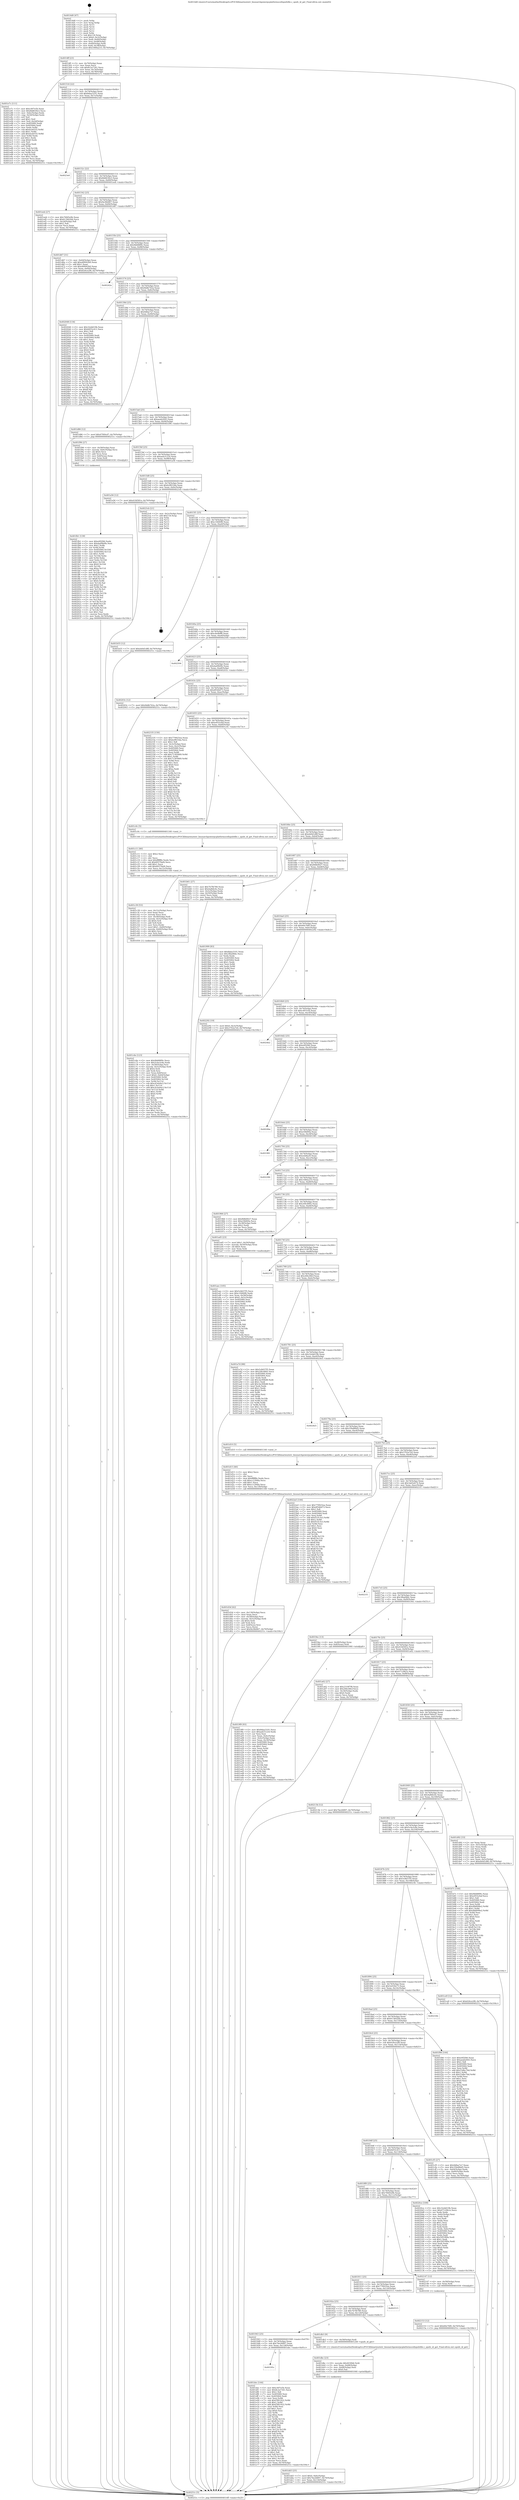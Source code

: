 digraph "0x4014d0" {
  label = "0x4014d0 (/mnt/c/Users/mathe/Desktop/tcc/POCII/binaries/extr_linuxarchpowerpcplatformscellspufsfile.c_spufs_id_get_Final-ollvm.out::main(0))"
  labelloc = "t"
  node[shape=record]

  Entry [label="",width=0.3,height=0.3,shape=circle,fillcolor=black,style=filled]
  "0x4014ff" [label="{
     0x4014ff [23]\l
     | [instrs]\l
     &nbsp;&nbsp;0x4014ff \<+3\>: mov -0x70(%rbp),%eax\l
     &nbsp;&nbsp;0x401502 \<+2\>: mov %eax,%ecx\l
     &nbsp;&nbsp;0x401504 \<+6\>: sub $0x8c2a7341,%ecx\l
     &nbsp;&nbsp;0x40150a \<+3\>: mov %eax,-0x74(%rbp)\l
     &nbsp;&nbsp;0x40150d \<+3\>: mov %ecx,-0x78(%rbp)\l
     &nbsp;&nbsp;0x401510 \<+6\>: je 0000000000401e7c \<main+0x9ac\>\l
  }"]
  "0x401e7c" [label="{
     0x401e7c [111]\l
     | [instrs]\l
     &nbsp;&nbsp;0x401e7c \<+5\>: mov $0xc497e5b,%eax\l
     &nbsp;&nbsp;0x401e81 \<+5\>: mov $0x8dd630e3,%ecx\l
     &nbsp;&nbsp;0x401e86 \<+3\>: mov -0x6c(%rbp),%edx\l
     &nbsp;&nbsp;0x401e89 \<+3\>: cmp -0x50(%rbp),%edx\l
     &nbsp;&nbsp;0x401e8c \<+4\>: setl %sil\l
     &nbsp;&nbsp;0x401e90 \<+4\>: and $0x1,%sil\l
     &nbsp;&nbsp;0x401e94 \<+4\>: mov %sil,-0x2d(%rbp)\l
     &nbsp;&nbsp;0x401e98 \<+7\>: mov 0x405060,%edx\l
     &nbsp;&nbsp;0x401e9f \<+7\>: mov 0x405064,%edi\l
     &nbsp;&nbsp;0x401ea6 \<+3\>: mov %edx,%r8d\l
     &nbsp;&nbsp;0x401ea9 \<+7\>: sub $0x4ceb555,%r8d\l
     &nbsp;&nbsp;0x401eb0 \<+4\>: sub $0x1,%r8d\l
     &nbsp;&nbsp;0x401eb4 \<+7\>: add $0x4ceb555,%r8d\l
     &nbsp;&nbsp;0x401ebb \<+4\>: imul %r8d,%edx\l
     &nbsp;&nbsp;0x401ebf \<+3\>: and $0x1,%edx\l
     &nbsp;&nbsp;0x401ec2 \<+3\>: cmp $0x0,%edx\l
     &nbsp;&nbsp;0x401ec5 \<+4\>: sete %sil\l
     &nbsp;&nbsp;0x401ec9 \<+3\>: cmp $0xa,%edi\l
     &nbsp;&nbsp;0x401ecc \<+4\>: setl %r9b\l
     &nbsp;&nbsp;0x401ed0 \<+3\>: mov %sil,%r10b\l
     &nbsp;&nbsp;0x401ed3 \<+3\>: and %r9b,%r10b\l
     &nbsp;&nbsp;0x401ed6 \<+3\>: xor %r9b,%sil\l
     &nbsp;&nbsp;0x401ed9 \<+3\>: or %sil,%r10b\l
     &nbsp;&nbsp;0x401edc \<+4\>: test $0x1,%r10b\l
     &nbsp;&nbsp;0x401ee0 \<+3\>: cmovne %ecx,%eax\l
     &nbsp;&nbsp;0x401ee3 \<+3\>: mov %eax,-0x70(%rbp)\l
     &nbsp;&nbsp;0x401ee6 \<+5\>: jmp 000000000040251c \<main+0x104c\>\l
  }"]
  "0x401516" [label="{
     0x401516 [22]\l
     | [instrs]\l
     &nbsp;&nbsp;0x401516 \<+5\>: jmp 000000000040151b \<main+0x4b\>\l
     &nbsp;&nbsp;0x40151b \<+3\>: mov -0x74(%rbp),%eax\l
     &nbsp;&nbsp;0x40151e \<+5\>: sub $0x8daa3101,%eax\l
     &nbsp;&nbsp;0x401523 \<+3\>: mov %eax,-0x7c(%rbp)\l
     &nbsp;&nbsp;0x401526 \<+6\>: je 00000000004023e0 \<main+0xf10\>\l
  }"]
  Exit [label="",width=0.3,height=0.3,shape=circle,fillcolor=black,style=filled,peripheries=2]
  "0x4023e0" [label="{
     0x4023e0\l
  }", style=dashed]
  "0x40152c" [label="{
     0x40152c [22]\l
     | [instrs]\l
     &nbsp;&nbsp;0x40152c \<+5\>: jmp 0000000000401531 \<main+0x61\>\l
     &nbsp;&nbsp;0x401531 \<+3\>: mov -0x74(%rbp),%eax\l
     &nbsp;&nbsp;0x401534 \<+5\>: sub $0x8dd630e3,%eax\l
     &nbsp;&nbsp;0x401539 \<+3\>: mov %eax,-0x80(%rbp)\l
     &nbsp;&nbsp;0x40153c \<+6\>: je 0000000000401eeb \<main+0xa1b\>\l
  }"]
  "0x402153" [label="{
     0x402153 [12]\l
     | [instrs]\l
     &nbsp;&nbsp;0x402153 \<+7\>: movl $0x60e76f0,-0x70(%rbp)\l
     &nbsp;&nbsp;0x40215a \<+5\>: jmp 000000000040251c \<main+0x104c\>\l
  }"]
  "0x401eeb" [label="{
     0x401eeb [27]\l
     | [instrs]\l
     &nbsp;&nbsp;0x401eeb \<+5\>: mov $0x76fd5e9b,%eax\l
     &nbsp;&nbsp;0x401ef0 \<+5\>: mov $0x613b02bb,%ecx\l
     &nbsp;&nbsp;0x401ef5 \<+3\>: mov -0x2d(%rbp),%dl\l
     &nbsp;&nbsp;0x401ef8 \<+3\>: test $0x1,%dl\l
     &nbsp;&nbsp;0x401efb \<+3\>: cmovne %ecx,%eax\l
     &nbsp;&nbsp;0x401efe \<+3\>: mov %eax,-0x70(%rbp)\l
     &nbsp;&nbsp;0x401f01 \<+5\>: jmp 000000000040251c \<main+0x104c\>\l
  }"]
  "0x401542" [label="{
     0x401542 [25]\l
     | [instrs]\l
     &nbsp;&nbsp;0x401542 \<+5\>: jmp 0000000000401547 \<main+0x77\>\l
     &nbsp;&nbsp;0x401547 \<+3\>: mov -0x74(%rbp),%eax\l
     &nbsp;&nbsp;0x40154a \<+5\>: sub $0x9a38d467,%eax\l
     &nbsp;&nbsp;0x40154f \<+6\>: mov %eax,-0x84(%rbp)\l
     &nbsp;&nbsp;0x401555 \<+6\>: je 0000000000401d67 \<main+0x897\>\l
  }"]
  "0x401fb1" [label="{
     0x401fb1 [139]\l
     | [instrs]\l
     &nbsp;&nbsp;0x401fb1 \<+5\>: mov $0xe0f2f46,%edx\l
     &nbsp;&nbsp;0x401fb6 \<+5\>: mov $0xdad9b0fe,%esi\l
     &nbsp;&nbsp;0x401fbb \<+3\>: mov $0x1,%r8b\l
     &nbsp;&nbsp;0x401fbe \<+3\>: xor %r9d,%r9d\l
     &nbsp;&nbsp;0x401fc1 \<+8\>: mov 0x405060,%r10d\l
     &nbsp;&nbsp;0x401fc9 \<+8\>: mov 0x405064,%r11d\l
     &nbsp;&nbsp;0x401fd1 \<+4\>: sub $0x1,%r9d\l
     &nbsp;&nbsp;0x401fd5 \<+3\>: mov %r10d,%ebx\l
     &nbsp;&nbsp;0x401fd8 \<+3\>: add %r9d,%ebx\l
     &nbsp;&nbsp;0x401fdb \<+4\>: imul %ebx,%r10d\l
     &nbsp;&nbsp;0x401fdf \<+4\>: and $0x1,%r10d\l
     &nbsp;&nbsp;0x401fe3 \<+4\>: cmp $0x0,%r10d\l
     &nbsp;&nbsp;0x401fe7 \<+4\>: sete %r14b\l
     &nbsp;&nbsp;0x401feb \<+4\>: cmp $0xa,%r11d\l
     &nbsp;&nbsp;0x401fef \<+4\>: setl %r15b\l
     &nbsp;&nbsp;0x401ff3 \<+3\>: mov %r14b,%r12b\l
     &nbsp;&nbsp;0x401ff6 \<+4\>: xor $0xff,%r12b\l
     &nbsp;&nbsp;0x401ffa \<+3\>: mov %r15b,%r13b\l
     &nbsp;&nbsp;0x401ffd \<+4\>: xor $0xff,%r13b\l
     &nbsp;&nbsp;0x402001 \<+4\>: xor $0x0,%r8b\l
     &nbsp;&nbsp;0x402005 \<+3\>: mov %r12b,%al\l
     &nbsp;&nbsp;0x402008 \<+2\>: and $0x0,%al\l
     &nbsp;&nbsp;0x40200a \<+3\>: and %r8b,%r14b\l
     &nbsp;&nbsp;0x40200d \<+3\>: mov %r13b,%cl\l
     &nbsp;&nbsp;0x402010 \<+3\>: and $0x0,%cl\l
     &nbsp;&nbsp;0x402013 \<+3\>: and %r8b,%r15b\l
     &nbsp;&nbsp;0x402016 \<+3\>: or %r14b,%al\l
     &nbsp;&nbsp;0x402019 \<+3\>: or %r15b,%cl\l
     &nbsp;&nbsp;0x40201c \<+2\>: xor %cl,%al\l
     &nbsp;&nbsp;0x40201e \<+3\>: or %r13b,%r12b\l
     &nbsp;&nbsp;0x402021 \<+4\>: xor $0xff,%r12b\l
     &nbsp;&nbsp;0x402025 \<+4\>: or $0x0,%r8b\l
     &nbsp;&nbsp;0x402029 \<+3\>: and %r8b,%r12b\l
     &nbsp;&nbsp;0x40202c \<+3\>: or %r12b,%al\l
     &nbsp;&nbsp;0x40202f \<+2\>: test $0x1,%al\l
     &nbsp;&nbsp;0x402031 \<+3\>: cmovne %esi,%edx\l
     &nbsp;&nbsp;0x402034 \<+3\>: mov %edx,-0x70(%rbp)\l
     &nbsp;&nbsp;0x402037 \<+5\>: jmp 000000000040251c \<main+0x104c\>\l
  }"]
  "0x401d67" [label="{
     0x401d67 [31]\l
     | [instrs]\l
     &nbsp;&nbsp;0x401d67 \<+3\>: mov -0x64(%rbp),%eax\l
     &nbsp;&nbsp;0x401d6a \<+5\>: add $0xe89942b0,%eax\l
     &nbsp;&nbsp;0x401d6f \<+3\>: add $0x1,%eax\l
     &nbsp;&nbsp;0x401d72 \<+5\>: sub $0xe89942b0,%eax\l
     &nbsp;&nbsp;0x401d77 \<+3\>: mov %eax,-0x64(%rbp)\l
     &nbsp;&nbsp;0x401d7a \<+7\>: movl $0x626ce2f8,-0x70(%rbp)\l
     &nbsp;&nbsp;0x401d81 \<+5\>: jmp 000000000040251c \<main+0x104c\>\l
  }"]
  "0x40155b" [label="{
     0x40155b [25]\l
     | [instrs]\l
     &nbsp;&nbsp;0x40155b \<+5\>: jmp 0000000000401560 \<main+0x90\>\l
     &nbsp;&nbsp;0x401560 \<+3\>: mov -0x74(%rbp),%eax\l
     &nbsp;&nbsp;0x401563 \<+5\>: sub $0x9b688f9c,%eax\l
     &nbsp;&nbsp;0x401568 \<+6\>: mov %eax,-0x88(%rbp)\l
     &nbsp;&nbsp;0x40156e \<+6\>: je 000000000040242a \<main+0xf5a\>\l
  }"]
  "0x40195c" [label="{
     0x40195c\l
  }", style=dashed]
  "0x40242a" [label="{
     0x40242a\l
  }", style=dashed]
  "0x401574" [label="{
     0x401574 [25]\l
     | [instrs]\l
     &nbsp;&nbsp;0x401574 \<+5\>: jmp 0000000000401579 \<main+0xa9\>\l
     &nbsp;&nbsp;0x401579 \<+3\>: mov -0x74(%rbp),%eax\l
     &nbsp;&nbsp;0x40157c \<+5\>: sub $0x9ddb742a,%eax\l
     &nbsp;&nbsp;0x401581 \<+6\>: mov %eax,-0x8c(%rbp)\l
     &nbsp;&nbsp;0x401587 \<+6\>: je 0000000000402048 \<main+0xb78\>\l
  }"]
  "0x401dec" [label="{
     0x401dec [144]\l
     | [instrs]\l
     &nbsp;&nbsp;0x401dec \<+5\>: mov $0xc497e5b,%eax\l
     &nbsp;&nbsp;0x401df1 \<+5\>: mov $0x8c2a7341,%ecx\l
     &nbsp;&nbsp;0x401df6 \<+2\>: mov $0x1,%dl\l
     &nbsp;&nbsp;0x401df8 \<+7\>: mov 0x405060,%esi\l
     &nbsp;&nbsp;0x401dff \<+7\>: mov 0x405064,%edi\l
     &nbsp;&nbsp;0x401e06 \<+3\>: mov %esi,%r8d\l
     &nbsp;&nbsp;0x401e09 \<+7\>: sub $0xf3f61922,%r8d\l
     &nbsp;&nbsp;0x401e10 \<+4\>: sub $0x1,%r8d\l
     &nbsp;&nbsp;0x401e14 \<+7\>: add $0xf3f61922,%r8d\l
     &nbsp;&nbsp;0x401e1b \<+4\>: imul %r8d,%esi\l
     &nbsp;&nbsp;0x401e1f \<+3\>: and $0x1,%esi\l
     &nbsp;&nbsp;0x401e22 \<+3\>: cmp $0x0,%esi\l
     &nbsp;&nbsp;0x401e25 \<+4\>: sete %r9b\l
     &nbsp;&nbsp;0x401e29 \<+3\>: cmp $0xa,%edi\l
     &nbsp;&nbsp;0x401e2c \<+4\>: setl %r10b\l
     &nbsp;&nbsp;0x401e30 \<+3\>: mov %r9b,%r11b\l
     &nbsp;&nbsp;0x401e33 \<+4\>: xor $0xff,%r11b\l
     &nbsp;&nbsp;0x401e37 \<+3\>: mov %r10b,%bl\l
     &nbsp;&nbsp;0x401e3a \<+3\>: xor $0xff,%bl\l
     &nbsp;&nbsp;0x401e3d \<+3\>: xor $0x1,%dl\l
     &nbsp;&nbsp;0x401e40 \<+3\>: mov %r11b,%r14b\l
     &nbsp;&nbsp;0x401e43 \<+4\>: and $0xff,%r14b\l
     &nbsp;&nbsp;0x401e47 \<+3\>: and %dl,%r9b\l
     &nbsp;&nbsp;0x401e4a \<+3\>: mov %bl,%r15b\l
     &nbsp;&nbsp;0x401e4d \<+4\>: and $0xff,%r15b\l
     &nbsp;&nbsp;0x401e51 \<+3\>: and %dl,%r10b\l
     &nbsp;&nbsp;0x401e54 \<+3\>: or %r9b,%r14b\l
     &nbsp;&nbsp;0x401e57 \<+3\>: or %r10b,%r15b\l
     &nbsp;&nbsp;0x401e5a \<+3\>: xor %r15b,%r14b\l
     &nbsp;&nbsp;0x401e5d \<+3\>: or %bl,%r11b\l
     &nbsp;&nbsp;0x401e60 \<+4\>: xor $0xff,%r11b\l
     &nbsp;&nbsp;0x401e64 \<+3\>: or $0x1,%dl\l
     &nbsp;&nbsp;0x401e67 \<+3\>: and %dl,%r11b\l
     &nbsp;&nbsp;0x401e6a \<+3\>: or %r11b,%r14b\l
     &nbsp;&nbsp;0x401e6d \<+4\>: test $0x1,%r14b\l
     &nbsp;&nbsp;0x401e71 \<+3\>: cmovne %ecx,%eax\l
     &nbsp;&nbsp;0x401e74 \<+3\>: mov %eax,-0x70(%rbp)\l
     &nbsp;&nbsp;0x401e77 \<+5\>: jmp 000000000040251c \<main+0x104c\>\l
  }"]
  "0x402048" [label="{
     0x402048 [134]\l
     | [instrs]\l
     &nbsp;&nbsp;0x402048 \<+5\>: mov $0x32eb619b,%eax\l
     &nbsp;&nbsp;0x40204d \<+5\>: mov $0x6d55c411,%ecx\l
     &nbsp;&nbsp;0x402052 \<+2\>: mov $0x1,%dl\l
     &nbsp;&nbsp;0x402054 \<+2\>: xor %esi,%esi\l
     &nbsp;&nbsp;0x402056 \<+7\>: mov 0x405060,%edi\l
     &nbsp;&nbsp;0x40205d \<+8\>: mov 0x405064,%r8d\l
     &nbsp;&nbsp;0x402065 \<+3\>: sub $0x1,%esi\l
     &nbsp;&nbsp;0x402068 \<+3\>: mov %edi,%r9d\l
     &nbsp;&nbsp;0x40206b \<+3\>: add %esi,%r9d\l
     &nbsp;&nbsp;0x40206e \<+4\>: imul %r9d,%edi\l
     &nbsp;&nbsp;0x402072 \<+3\>: and $0x1,%edi\l
     &nbsp;&nbsp;0x402075 \<+3\>: cmp $0x0,%edi\l
     &nbsp;&nbsp;0x402078 \<+4\>: sete %r10b\l
     &nbsp;&nbsp;0x40207c \<+4\>: cmp $0xa,%r8d\l
     &nbsp;&nbsp;0x402080 \<+4\>: setl %r11b\l
     &nbsp;&nbsp;0x402084 \<+3\>: mov %r10b,%bl\l
     &nbsp;&nbsp;0x402087 \<+3\>: xor $0xff,%bl\l
     &nbsp;&nbsp;0x40208a \<+3\>: mov %r11b,%r14b\l
     &nbsp;&nbsp;0x40208d \<+4\>: xor $0xff,%r14b\l
     &nbsp;&nbsp;0x402091 \<+3\>: xor $0x0,%dl\l
     &nbsp;&nbsp;0x402094 \<+3\>: mov %bl,%r15b\l
     &nbsp;&nbsp;0x402097 \<+4\>: and $0x0,%r15b\l
     &nbsp;&nbsp;0x40209b \<+3\>: and %dl,%r10b\l
     &nbsp;&nbsp;0x40209e \<+3\>: mov %r14b,%r12b\l
     &nbsp;&nbsp;0x4020a1 \<+4\>: and $0x0,%r12b\l
     &nbsp;&nbsp;0x4020a5 \<+3\>: and %dl,%r11b\l
     &nbsp;&nbsp;0x4020a8 \<+3\>: or %r10b,%r15b\l
     &nbsp;&nbsp;0x4020ab \<+3\>: or %r11b,%r12b\l
     &nbsp;&nbsp;0x4020ae \<+3\>: xor %r12b,%r15b\l
     &nbsp;&nbsp;0x4020b1 \<+3\>: or %r14b,%bl\l
     &nbsp;&nbsp;0x4020b4 \<+3\>: xor $0xff,%bl\l
     &nbsp;&nbsp;0x4020b7 \<+3\>: or $0x0,%dl\l
     &nbsp;&nbsp;0x4020ba \<+2\>: and %dl,%bl\l
     &nbsp;&nbsp;0x4020bc \<+3\>: or %bl,%r15b\l
     &nbsp;&nbsp;0x4020bf \<+4\>: test $0x1,%r15b\l
     &nbsp;&nbsp;0x4020c3 \<+3\>: cmovne %ecx,%eax\l
     &nbsp;&nbsp;0x4020c6 \<+3\>: mov %eax,-0x70(%rbp)\l
     &nbsp;&nbsp;0x4020c9 \<+5\>: jmp 000000000040251c \<main+0x104c\>\l
  }"]
  "0x40158d" [label="{
     0x40158d [25]\l
     | [instrs]\l
     &nbsp;&nbsp;0x40158d \<+5\>: jmp 0000000000401592 \<main+0xc2\>\l
     &nbsp;&nbsp;0x401592 \<+3\>: mov -0x74(%rbp),%eax\l
     &nbsp;&nbsp;0x401595 \<+5\>: sub $0x9dfae7a7,%eax\l
     &nbsp;&nbsp;0x40159a \<+6\>: mov %eax,-0x90(%rbp)\l
     &nbsp;&nbsp;0x4015a0 \<+6\>: je 0000000000401d86 \<main+0x8b6\>\l
  }"]
  "0x401dd3" [label="{
     0x401dd3 [25]\l
     | [instrs]\l
     &nbsp;&nbsp;0x401dd3 \<+7\>: movl $0x0,-0x6c(%rbp)\l
     &nbsp;&nbsp;0x401dda \<+7\>: movl $0x7be26897,-0x70(%rbp)\l
     &nbsp;&nbsp;0x401de1 \<+6\>: mov %eax,-0x134(%rbp)\l
     &nbsp;&nbsp;0x401de7 \<+5\>: jmp 000000000040251c \<main+0x104c\>\l
  }"]
  "0x401d86" [label="{
     0x401d86 [12]\l
     | [instrs]\l
     &nbsp;&nbsp;0x401d86 \<+7\>: movl $0x47f49cd7,-0x70(%rbp)\l
     &nbsp;&nbsp;0x401d8d \<+5\>: jmp 000000000040251c \<main+0x104c\>\l
  }"]
  "0x4015a6" [label="{
     0x4015a6 [25]\l
     | [instrs]\l
     &nbsp;&nbsp;0x4015a6 \<+5\>: jmp 00000000004015ab \<main+0xdb\>\l
     &nbsp;&nbsp;0x4015ab \<+3\>: mov -0x74(%rbp),%eax\l
     &nbsp;&nbsp;0x4015ae \<+5\>: sub $0xaeab2043,%eax\l
     &nbsp;&nbsp;0x4015b3 \<+6\>: mov %eax,-0x94(%rbp)\l
     &nbsp;&nbsp;0x4015b9 \<+6\>: je 0000000000401f96 \<main+0xac6\>\l
  }"]
  "0x401dbc" [label="{
     0x401dbc [23]\l
     | [instrs]\l
     &nbsp;&nbsp;0x401dbc \<+10\>: movabs $0x4030b6,%rdi\l
     &nbsp;&nbsp;0x401dc6 \<+3\>: mov %eax,-0x68(%rbp)\l
     &nbsp;&nbsp;0x401dc9 \<+3\>: mov -0x68(%rbp),%esi\l
     &nbsp;&nbsp;0x401dcc \<+2\>: mov $0x0,%al\l
     &nbsp;&nbsp;0x401dce \<+5\>: call 0000000000401040 \<printf@plt\>\l
     | [calls]\l
     &nbsp;&nbsp;0x401040 \{1\} (unknown)\l
  }"]
  "0x401f96" [label="{
     0x401f96 [27]\l
     | [instrs]\l
     &nbsp;&nbsp;0x401f96 \<+4\>: mov -0x58(%rbp),%rax\l
     &nbsp;&nbsp;0x401f9a \<+4\>: movslq -0x6c(%rbp),%rcx\l
     &nbsp;&nbsp;0x401f9e \<+4\>: shl $0x4,%rcx\l
     &nbsp;&nbsp;0x401fa2 \<+3\>: add %rcx,%rax\l
     &nbsp;&nbsp;0x401fa5 \<+4\>: mov 0x8(%rax),%rax\l
     &nbsp;&nbsp;0x401fa9 \<+3\>: mov %rax,%rdi\l
     &nbsp;&nbsp;0x401fac \<+5\>: call 0000000000401030 \<free@plt\>\l
     | [calls]\l
     &nbsp;&nbsp;0x401030 \{1\} (unknown)\l
  }"]
  "0x4015bf" [label="{
     0x4015bf [25]\l
     | [instrs]\l
     &nbsp;&nbsp;0x4015bf \<+5\>: jmp 00000000004015c4 \<main+0xf4\>\l
     &nbsp;&nbsp;0x4015c4 \<+3\>: mov -0x74(%rbp),%eax\l
     &nbsp;&nbsp;0x4015c7 \<+5\>: sub $0xaeb31224,%eax\l
     &nbsp;&nbsp;0x4015cc \<+6\>: mov %eax,-0x98(%rbp)\l
     &nbsp;&nbsp;0x4015d2 \<+6\>: je 0000000000401a56 \<main+0x586\>\l
  }"]
  "0x401943" [label="{
     0x401943 [25]\l
     | [instrs]\l
     &nbsp;&nbsp;0x401943 \<+5\>: jmp 0000000000401948 \<main+0x478\>\l
     &nbsp;&nbsp;0x401948 \<+3\>: mov -0x74(%rbp),%eax\l
     &nbsp;&nbsp;0x40194b \<+5\>: sub $0x7be26897,%eax\l
     &nbsp;&nbsp;0x401950 \<+6\>: mov %eax,-0x128(%rbp)\l
     &nbsp;&nbsp;0x401956 \<+6\>: je 0000000000401dec \<main+0x91c\>\l
  }"]
  "0x401a56" [label="{
     0x401a56 [12]\l
     | [instrs]\l
     &nbsp;&nbsp;0x401a56 \<+7\>: movl $0x41fd581e,-0x70(%rbp)\l
     &nbsp;&nbsp;0x401a5d \<+5\>: jmp 000000000040251c \<main+0x104c\>\l
  }"]
  "0x4015d8" [label="{
     0x4015d8 [25]\l
     | [instrs]\l
     &nbsp;&nbsp;0x4015d8 \<+5\>: jmp 00000000004015dd \<main+0x10d\>\l
     &nbsp;&nbsp;0x4015dd \<+3\>: mov -0x74(%rbp),%eax\l
     &nbsp;&nbsp;0x4015e0 \<+5\>: sub $0xb2f833da,%eax\l
     &nbsp;&nbsp;0x4015e5 \<+6\>: mov %eax,-0x9c(%rbp)\l
     &nbsp;&nbsp;0x4015eb \<+6\>: je 00000000004023cb \<main+0xefb\>\l
  }"]
  "0x401db3" [label="{
     0x401db3 [9]\l
     | [instrs]\l
     &nbsp;&nbsp;0x401db3 \<+4\>: mov -0x58(%rbp),%rdi\l
     &nbsp;&nbsp;0x401db7 \<+5\>: call 0000000000401240 \<spufs_id_get\>\l
     | [calls]\l
     &nbsp;&nbsp;0x401240 \{1\} (/mnt/c/Users/mathe/Desktop/tcc/POCII/binaries/extr_linuxarchpowerpcplatformscellspufsfile.c_spufs_id_get_Final-ollvm.out::spufs_id_get)\l
  }"]
  "0x4023cb" [label="{
     0x4023cb [21]\l
     | [instrs]\l
     &nbsp;&nbsp;0x4023cb \<+3\>: mov -0x2c(%rbp),%eax\l
     &nbsp;&nbsp;0x4023ce \<+7\>: add $0x118,%rsp\l
     &nbsp;&nbsp;0x4023d5 \<+1\>: pop %rbx\l
     &nbsp;&nbsp;0x4023d6 \<+2\>: pop %r12\l
     &nbsp;&nbsp;0x4023d8 \<+2\>: pop %r13\l
     &nbsp;&nbsp;0x4023da \<+2\>: pop %r14\l
     &nbsp;&nbsp;0x4023dc \<+2\>: pop %r15\l
     &nbsp;&nbsp;0x4023de \<+1\>: pop %rbp\l
     &nbsp;&nbsp;0x4023df \<+1\>: ret\l
  }"]
  "0x4015f1" [label="{
     0x4015f1 [25]\l
     | [instrs]\l
     &nbsp;&nbsp;0x4015f1 \<+5\>: jmp 00000000004015f6 \<main+0x126\>\l
     &nbsp;&nbsp;0x4015f6 \<+3\>: mov -0x74(%rbp),%eax\l
     &nbsp;&nbsp;0x4015f9 \<+5\>: sub $0xc1fd40f6,%eax\l
     &nbsp;&nbsp;0x4015fe \<+6\>: mov %eax,-0xa0(%rbp)\l
     &nbsp;&nbsp;0x401604 \<+6\>: je 0000000000401b55 \<main+0x685\>\l
  }"]
  "0x40192a" [label="{
     0x40192a [25]\l
     | [instrs]\l
     &nbsp;&nbsp;0x40192a \<+5\>: jmp 000000000040192f \<main+0x45f\>\l
     &nbsp;&nbsp;0x40192f \<+3\>: mov -0x74(%rbp),%eax\l
     &nbsp;&nbsp;0x401932 \<+5\>: sub $0x7b7fb780,%eax\l
     &nbsp;&nbsp;0x401937 \<+6\>: mov %eax,-0x124(%rbp)\l
     &nbsp;&nbsp;0x40193d \<+6\>: je 0000000000401db3 \<main+0x8e3\>\l
  }"]
  "0x401b55" [label="{
     0x401b55 [12]\l
     | [instrs]\l
     &nbsp;&nbsp;0x401b55 \<+7\>: movl $0xeb0d1d8f,-0x70(%rbp)\l
     &nbsp;&nbsp;0x401b5c \<+5\>: jmp 000000000040251c \<main+0x104c\>\l
  }"]
  "0x40160a" [label="{
     0x40160a [25]\l
     | [instrs]\l
     &nbsp;&nbsp;0x40160a \<+5\>: jmp 000000000040160f \<main+0x13f\>\l
     &nbsp;&nbsp;0x40160f \<+3\>: mov -0x74(%rbp),%eax\l
     &nbsp;&nbsp;0x401612 \<+5\>: sub $0xcbe9bff6,%eax\l
     &nbsp;&nbsp;0x401617 \<+6\>: mov %eax,-0xa4(%rbp)\l
     &nbsp;&nbsp;0x40161d \<+6\>: je 0000000000402504 \<main+0x1034\>\l
  }"]
  "0x402515" [label="{
     0x402515\l
  }", style=dashed]
  "0x402504" [label="{
     0x402504\l
  }", style=dashed]
  "0x401623" [label="{
     0x401623 [25]\l
     | [instrs]\l
     &nbsp;&nbsp;0x401623 \<+5\>: jmp 0000000000401628 \<main+0x158\>\l
     &nbsp;&nbsp;0x401628 \<+3\>: mov -0x74(%rbp),%eax\l
     &nbsp;&nbsp;0x40162b \<+5\>: sub $0xdad9b0fe,%eax\l
     &nbsp;&nbsp;0x401630 \<+6\>: mov %eax,-0xa8(%rbp)\l
     &nbsp;&nbsp;0x401636 \<+6\>: je 000000000040203c \<main+0xb6c\>\l
  }"]
  "0x401911" [label="{
     0x401911 [25]\l
     | [instrs]\l
     &nbsp;&nbsp;0x401911 \<+5\>: jmp 0000000000401916 \<main+0x446\>\l
     &nbsp;&nbsp;0x401916 \<+3\>: mov -0x74(%rbp),%eax\l
     &nbsp;&nbsp;0x401919 \<+5\>: sub $0x779925ea,%eax\l
     &nbsp;&nbsp;0x40191e \<+6\>: mov %eax,-0x120(%rbp)\l
     &nbsp;&nbsp;0x401924 \<+6\>: je 0000000000402515 \<main+0x1045\>\l
  }"]
  "0x40203c" [label="{
     0x40203c [12]\l
     | [instrs]\l
     &nbsp;&nbsp;0x40203c \<+7\>: movl $0x9ddb742a,-0x70(%rbp)\l
     &nbsp;&nbsp;0x402043 \<+5\>: jmp 000000000040251c \<main+0x104c\>\l
  }"]
  "0x40163c" [label="{
     0x40163c [25]\l
     | [instrs]\l
     &nbsp;&nbsp;0x40163c \<+5\>: jmp 0000000000401641 \<main+0x171\>\l
     &nbsp;&nbsp;0x401641 \<+3\>: mov -0x74(%rbp),%eax\l
     &nbsp;&nbsp;0x401644 \<+5\>: sub $0xdf546d73,%eax\l
     &nbsp;&nbsp;0x401649 \<+6\>: mov %eax,-0xac(%rbp)\l
     &nbsp;&nbsp;0x40164f \<+6\>: je 0000000000402335 \<main+0xe65\>\l
  }"]
  "0x402147" [label="{
     0x402147 [12]\l
     | [instrs]\l
     &nbsp;&nbsp;0x402147 \<+4\>: mov -0x58(%rbp),%rax\l
     &nbsp;&nbsp;0x40214b \<+3\>: mov %rax,%rdi\l
     &nbsp;&nbsp;0x40214e \<+5\>: call 0000000000401030 \<free@plt\>\l
     | [calls]\l
     &nbsp;&nbsp;0x401030 \{1\} (unknown)\l
  }"]
  "0x402335" [label="{
     0x402335 [150]\l
     | [instrs]\l
     &nbsp;&nbsp;0x402335 \<+5\>: mov $0x779925ea,%eax\l
     &nbsp;&nbsp;0x40233a \<+5\>: mov $0xb2f833da,%ecx\l
     &nbsp;&nbsp;0x40233f \<+2\>: mov $0x1,%dl\l
     &nbsp;&nbsp;0x402341 \<+3\>: mov -0x3c(%rbp),%esi\l
     &nbsp;&nbsp;0x402344 \<+3\>: mov %esi,-0x2c(%rbp)\l
     &nbsp;&nbsp;0x402347 \<+7\>: mov 0x405060,%esi\l
     &nbsp;&nbsp;0x40234e \<+7\>: mov 0x405064,%edi\l
     &nbsp;&nbsp;0x402355 \<+3\>: mov %esi,%r8d\l
     &nbsp;&nbsp;0x402358 \<+7\>: add $0x71305669,%r8d\l
     &nbsp;&nbsp;0x40235f \<+4\>: sub $0x1,%r8d\l
     &nbsp;&nbsp;0x402363 \<+7\>: sub $0x71305669,%r8d\l
     &nbsp;&nbsp;0x40236a \<+4\>: imul %r8d,%esi\l
     &nbsp;&nbsp;0x40236e \<+3\>: and $0x1,%esi\l
     &nbsp;&nbsp;0x402371 \<+3\>: cmp $0x0,%esi\l
     &nbsp;&nbsp;0x402374 \<+4\>: sete %r9b\l
     &nbsp;&nbsp;0x402378 \<+3\>: cmp $0xa,%edi\l
     &nbsp;&nbsp;0x40237b \<+4\>: setl %r10b\l
     &nbsp;&nbsp;0x40237f \<+3\>: mov %r9b,%r11b\l
     &nbsp;&nbsp;0x402382 \<+4\>: xor $0xff,%r11b\l
     &nbsp;&nbsp;0x402386 \<+3\>: mov %r10b,%bl\l
     &nbsp;&nbsp;0x402389 \<+3\>: xor $0xff,%bl\l
     &nbsp;&nbsp;0x40238c \<+3\>: xor $0x0,%dl\l
     &nbsp;&nbsp;0x40238f \<+3\>: mov %r11b,%r14b\l
     &nbsp;&nbsp;0x402392 \<+4\>: and $0x0,%r14b\l
     &nbsp;&nbsp;0x402396 \<+3\>: and %dl,%r9b\l
     &nbsp;&nbsp;0x402399 \<+3\>: mov %bl,%r15b\l
     &nbsp;&nbsp;0x40239c \<+4\>: and $0x0,%r15b\l
     &nbsp;&nbsp;0x4023a0 \<+3\>: and %dl,%r10b\l
     &nbsp;&nbsp;0x4023a3 \<+3\>: or %r9b,%r14b\l
     &nbsp;&nbsp;0x4023a6 \<+3\>: or %r10b,%r15b\l
     &nbsp;&nbsp;0x4023a9 \<+3\>: xor %r15b,%r14b\l
     &nbsp;&nbsp;0x4023ac \<+3\>: or %bl,%r11b\l
     &nbsp;&nbsp;0x4023af \<+4\>: xor $0xff,%r11b\l
     &nbsp;&nbsp;0x4023b3 \<+3\>: or $0x0,%dl\l
     &nbsp;&nbsp;0x4023b6 \<+3\>: and %dl,%r11b\l
     &nbsp;&nbsp;0x4023b9 \<+3\>: or %r11b,%r14b\l
     &nbsp;&nbsp;0x4023bc \<+4\>: test $0x1,%r14b\l
     &nbsp;&nbsp;0x4023c0 \<+3\>: cmovne %ecx,%eax\l
     &nbsp;&nbsp;0x4023c3 \<+3\>: mov %eax,-0x70(%rbp)\l
     &nbsp;&nbsp;0x4023c6 \<+5\>: jmp 000000000040251c \<main+0x104c\>\l
  }"]
  "0x401655" [label="{
     0x401655 [25]\l
     | [instrs]\l
     &nbsp;&nbsp;0x401655 \<+5\>: jmp 000000000040165a \<main+0x18a\>\l
     &nbsp;&nbsp;0x40165a \<+3\>: mov -0x74(%rbp),%eax\l
     &nbsp;&nbsp;0x40165d \<+5\>: sub $0xe955c0af,%eax\l
     &nbsp;&nbsp;0x401662 \<+6\>: mov %eax,-0xb0(%rbp)\l
     &nbsp;&nbsp;0x401668 \<+6\>: je 0000000000401c0c \<main+0x73c\>\l
  }"]
  "0x4018f8" [label="{
     0x4018f8 [25]\l
     | [instrs]\l
     &nbsp;&nbsp;0x4018f8 \<+5\>: jmp 00000000004018fd \<main+0x42d\>\l
     &nbsp;&nbsp;0x4018fd \<+3\>: mov -0x74(%rbp),%eax\l
     &nbsp;&nbsp;0x401900 \<+5\>: sub $0x76fd5e9b,%eax\l
     &nbsp;&nbsp;0x401905 \<+6\>: mov %eax,-0x11c(%rbp)\l
     &nbsp;&nbsp;0x40190b \<+6\>: je 0000000000402147 \<main+0xc77\>\l
  }"]
  "0x401c0c" [label="{
     0x401c0c [5]\l
     | [instrs]\l
     &nbsp;&nbsp;0x401c0c \<+5\>: call 0000000000401160 \<next_i\>\l
     | [calls]\l
     &nbsp;&nbsp;0x401160 \{1\} (/mnt/c/Users/mathe/Desktop/tcc/POCII/binaries/extr_linuxarchpowerpcplatformscellspufsfile.c_spufs_id_get_Final-ollvm.out::next_i)\l
  }"]
  "0x40166e" [label="{
     0x40166e [25]\l
     | [instrs]\l
     &nbsp;&nbsp;0x40166e \<+5\>: jmp 0000000000401673 \<main+0x1a3\>\l
     &nbsp;&nbsp;0x401673 \<+3\>: mov -0x74(%rbp),%eax\l
     &nbsp;&nbsp;0x401676 \<+5\>: sub $0xeb0d1d8f,%eax\l
     &nbsp;&nbsp;0x40167b \<+6\>: mov %eax,-0xb4(%rbp)\l
     &nbsp;&nbsp;0x401681 \<+6\>: je 0000000000401b61 \<main+0x691\>\l
  }"]
  "0x4020ce" [label="{
     0x4020ce [109]\l
     | [instrs]\l
     &nbsp;&nbsp;0x4020ce \<+5\>: mov $0x32eb619b,%eax\l
     &nbsp;&nbsp;0x4020d3 \<+5\>: mov $0x47129b1e,%ecx\l
     &nbsp;&nbsp;0x4020d8 \<+2\>: xor %edx,%edx\l
     &nbsp;&nbsp;0x4020da \<+3\>: mov -0x6c(%rbp),%esi\l
     &nbsp;&nbsp;0x4020dd \<+2\>: mov %edx,%edi\l
     &nbsp;&nbsp;0x4020df \<+2\>: sub %esi,%edi\l
     &nbsp;&nbsp;0x4020e1 \<+2\>: mov %edx,%esi\l
     &nbsp;&nbsp;0x4020e3 \<+3\>: sub $0x1,%esi\l
     &nbsp;&nbsp;0x4020e6 \<+2\>: add %esi,%edi\l
     &nbsp;&nbsp;0x4020e8 \<+2\>: sub %edi,%edx\l
     &nbsp;&nbsp;0x4020ea \<+3\>: mov %edx,-0x6c(%rbp)\l
     &nbsp;&nbsp;0x4020ed \<+7\>: mov 0x405060,%edx\l
     &nbsp;&nbsp;0x4020f4 \<+7\>: mov 0x405064,%esi\l
     &nbsp;&nbsp;0x4020fb \<+2\>: mov %edx,%edi\l
     &nbsp;&nbsp;0x4020fd \<+6\>: add $0x50f1f89a,%edi\l
     &nbsp;&nbsp;0x402103 \<+3\>: sub $0x1,%edi\l
     &nbsp;&nbsp;0x402106 \<+6\>: sub $0x50f1f89a,%edi\l
     &nbsp;&nbsp;0x40210c \<+3\>: imul %edi,%edx\l
     &nbsp;&nbsp;0x40210f \<+3\>: and $0x1,%edx\l
     &nbsp;&nbsp;0x402112 \<+3\>: cmp $0x0,%edx\l
     &nbsp;&nbsp;0x402115 \<+4\>: sete %r8b\l
     &nbsp;&nbsp;0x402119 \<+3\>: cmp $0xa,%esi\l
     &nbsp;&nbsp;0x40211c \<+4\>: setl %r9b\l
     &nbsp;&nbsp;0x402120 \<+3\>: mov %r8b,%r10b\l
     &nbsp;&nbsp;0x402123 \<+3\>: and %r9b,%r10b\l
     &nbsp;&nbsp;0x402126 \<+3\>: xor %r9b,%r8b\l
     &nbsp;&nbsp;0x402129 \<+3\>: or %r8b,%r10b\l
     &nbsp;&nbsp;0x40212c \<+4\>: test $0x1,%r10b\l
     &nbsp;&nbsp;0x402130 \<+3\>: cmovne %ecx,%eax\l
     &nbsp;&nbsp;0x402133 \<+3\>: mov %eax,-0x70(%rbp)\l
     &nbsp;&nbsp;0x402136 \<+5\>: jmp 000000000040251c \<main+0x104c\>\l
  }"]
  "0x401b61" [label="{
     0x401b61 [27]\l
     | [instrs]\l
     &nbsp;&nbsp;0x401b61 \<+5\>: mov $0x7b7fb780,%eax\l
     &nbsp;&nbsp;0x401b66 \<+5\>: mov $0x4afb6c6c,%ecx\l
     &nbsp;&nbsp;0x401b6b \<+3\>: mov -0x5c(%rbp),%edx\l
     &nbsp;&nbsp;0x401b6e \<+3\>: cmp -0x50(%rbp),%edx\l
     &nbsp;&nbsp;0x401b71 \<+3\>: cmovl %ecx,%eax\l
     &nbsp;&nbsp;0x401b74 \<+3\>: mov %eax,-0x70(%rbp)\l
     &nbsp;&nbsp;0x401b77 \<+5\>: jmp 000000000040251c \<main+0x104c\>\l
  }"]
  "0x401687" [label="{
     0x401687 [25]\l
     | [instrs]\l
     &nbsp;&nbsp;0x401687 \<+5\>: jmp 000000000040168c \<main+0x1bc\>\l
     &nbsp;&nbsp;0x40168c \<+3\>: mov -0x74(%rbp),%eax\l
     &nbsp;&nbsp;0x40168f \<+5\>: sub $0xf68b9027,%eax\l
     &nbsp;&nbsp;0x401694 \<+6\>: mov %eax,-0xb8(%rbp)\l
     &nbsp;&nbsp;0x40169a \<+6\>: je 0000000000401999 \<main+0x4c9\>\l
  }"]
  "0x401d3d" [label="{
     0x401d3d [42]\l
     | [instrs]\l
     &nbsp;&nbsp;0x401d3d \<+6\>: mov -0x130(%rbp),%ecx\l
     &nbsp;&nbsp;0x401d43 \<+3\>: imul %eax,%ecx\l
     &nbsp;&nbsp;0x401d46 \<+4\>: mov -0x58(%rbp),%rsi\l
     &nbsp;&nbsp;0x401d4a \<+4\>: movslq -0x5c(%rbp),%rdi\l
     &nbsp;&nbsp;0x401d4e \<+4\>: shl $0x4,%rdi\l
     &nbsp;&nbsp;0x401d52 \<+3\>: add %rdi,%rsi\l
     &nbsp;&nbsp;0x401d55 \<+4\>: mov 0x8(%rsi),%rsi\l
     &nbsp;&nbsp;0x401d59 \<+2\>: mov %ecx,(%rsi)\l
     &nbsp;&nbsp;0x401d5b \<+7\>: movl $0x9a38d467,-0x70(%rbp)\l
     &nbsp;&nbsp;0x401d62 \<+5\>: jmp 000000000040251c \<main+0x104c\>\l
  }"]
  "0x401999" [label="{
     0x401999 [83]\l
     | [instrs]\l
     &nbsp;&nbsp;0x401999 \<+5\>: mov $0x8daa3101,%eax\l
     &nbsp;&nbsp;0x40199e \<+5\>: mov $0x3fba08dc,%ecx\l
     &nbsp;&nbsp;0x4019a3 \<+2\>: xor %edx,%edx\l
     &nbsp;&nbsp;0x4019a5 \<+7\>: mov 0x405060,%esi\l
     &nbsp;&nbsp;0x4019ac \<+7\>: mov 0x405064,%edi\l
     &nbsp;&nbsp;0x4019b3 \<+3\>: sub $0x1,%edx\l
     &nbsp;&nbsp;0x4019b6 \<+3\>: mov %esi,%r8d\l
     &nbsp;&nbsp;0x4019b9 \<+3\>: add %edx,%r8d\l
     &nbsp;&nbsp;0x4019bc \<+4\>: imul %r8d,%esi\l
     &nbsp;&nbsp;0x4019c0 \<+3\>: and $0x1,%esi\l
     &nbsp;&nbsp;0x4019c3 \<+3\>: cmp $0x0,%esi\l
     &nbsp;&nbsp;0x4019c6 \<+4\>: sete %r9b\l
     &nbsp;&nbsp;0x4019ca \<+3\>: cmp $0xa,%edi\l
     &nbsp;&nbsp;0x4019cd \<+4\>: setl %r10b\l
     &nbsp;&nbsp;0x4019d1 \<+3\>: mov %r9b,%r11b\l
     &nbsp;&nbsp;0x4019d4 \<+3\>: and %r10b,%r11b\l
     &nbsp;&nbsp;0x4019d7 \<+3\>: xor %r10b,%r9b\l
     &nbsp;&nbsp;0x4019da \<+3\>: or %r9b,%r11b\l
     &nbsp;&nbsp;0x4019dd \<+4\>: test $0x1,%r11b\l
     &nbsp;&nbsp;0x4019e1 \<+3\>: cmovne %ecx,%eax\l
     &nbsp;&nbsp;0x4019e4 \<+3\>: mov %eax,-0x70(%rbp)\l
     &nbsp;&nbsp;0x4019e7 \<+5\>: jmp 000000000040251c \<main+0x104c\>\l
  }"]
  "0x4016a0" [label="{
     0x4016a0 [25]\l
     | [instrs]\l
     &nbsp;&nbsp;0x4016a0 \<+5\>: jmp 00000000004016a5 \<main+0x1d5\>\l
     &nbsp;&nbsp;0x4016a5 \<+3\>: mov -0x74(%rbp),%eax\l
     &nbsp;&nbsp;0x4016a8 \<+5\>: sub $0x60e76f0,%eax\l
     &nbsp;&nbsp;0x4016ad \<+6\>: mov %eax,-0xbc(%rbp)\l
     &nbsp;&nbsp;0x4016b3 \<+6\>: je 0000000000402292 \<main+0xdc2\>\l
  }"]
  "0x401d15" [label="{
     0x401d15 [40]\l
     | [instrs]\l
     &nbsp;&nbsp;0x401d15 \<+5\>: mov $0x2,%ecx\l
     &nbsp;&nbsp;0x401d1a \<+1\>: cltd\l
     &nbsp;&nbsp;0x401d1b \<+2\>: idiv %ecx\l
     &nbsp;&nbsp;0x401d1d \<+6\>: imul $0xfffffffe,%edx,%ecx\l
     &nbsp;&nbsp;0x401d23 \<+6\>: sub $0xcc1294fa,%ecx\l
     &nbsp;&nbsp;0x401d29 \<+3\>: add $0x1,%ecx\l
     &nbsp;&nbsp;0x401d2c \<+6\>: add $0xcc1294fa,%ecx\l
     &nbsp;&nbsp;0x401d32 \<+6\>: mov %ecx,-0x130(%rbp)\l
     &nbsp;&nbsp;0x401d38 \<+5\>: call 0000000000401160 \<next_i\>\l
     | [calls]\l
     &nbsp;&nbsp;0x401160 \{1\} (/mnt/c/Users/mathe/Desktop/tcc/POCII/binaries/extr_linuxarchpowerpcplatformscellspufsfile.c_spufs_id_get_Final-ollvm.out::next_i)\l
  }"]
  "0x402292" [label="{
     0x402292 [19]\l
     | [instrs]\l
     &nbsp;&nbsp;0x402292 \<+7\>: movl $0x0,-0x3c(%rbp)\l
     &nbsp;&nbsp;0x402299 \<+7\>: movl $0x3702a7e0,-0x70(%rbp)\l
     &nbsp;&nbsp;0x4022a0 \<+5\>: jmp 000000000040251c \<main+0x104c\>\l
  }"]
  "0x4016b9" [label="{
     0x4016b9 [25]\l
     | [instrs]\l
     &nbsp;&nbsp;0x4016b9 \<+5\>: jmp 00000000004016be \<main+0x1ee\>\l
     &nbsp;&nbsp;0x4016be \<+3\>: mov -0x74(%rbp),%eax\l
     &nbsp;&nbsp;0x4016c1 \<+5\>: sub $0xc497e5b,%eax\l
     &nbsp;&nbsp;0x4016c6 \<+6\>: mov %eax,-0xc0(%rbp)\l
     &nbsp;&nbsp;0x4016cc \<+6\>: je 00000000004024b2 \<main+0xfe2\>\l
  }"]
  "0x4018df" [label="{
     0x4018df [25]\l
     | [instrs]\l
     &nbsp;&nbsp;0x4018df \<+5\>: jmp 00000000004018e4 \<main+0x414\>\l
     &nbsp;&nbsp;0x4018e4 \<+3\>: mov -0x74(%rbp),%eax\l
     &nbsp;&nbsp;0x4018e7 \<+5\>: sub $0x6d55c411,%eax\l
     &nbsp;&nbsp;0x4018ec \<+6\>: mov %eax,-0x118(%rbp)\l
     &nbsp;&nbsp;0x4018f2 \<+6\>: je 00000000004020ce \<main+0xbfe\>\l
  }"]
  "0x4024b2" [label="{
     0x4024b2\l
  }", style=dashed]
  "0x4016d2" [label="{
     0x4016d2 [25]\l
     | [instrs]\l
     &nbsp;&nbsp;0x4016d2 \<+5\>: jmp 00000000004016d7 \<main+0x207\>\l
     &nbsp;&nbsp;0x4016d7 \<+3\>: mov -0x74(%rbp),%eax\l
     &nbsp;&nbsp;0x4016da \<+5\>: sub $0xe0f2f46,%eax\l
     &nbsp;&nbsp;0x4016df \<+6\>: mov %eax,-0xc4(%rbp)\l
     &nbsp;&nbsp;0x4016e5 \<+6\>: je 00000000004024be \<main+0xfee\>\l
  }"]
  "0x401cf5" [label="{
     0x401cf5 [27]\l
     | [instrs]\l
     &nbsp;&nbsp;0x401cf5 \<+5\>: mov $0x9dfae7a7,%eax\l
     &nbsp;&nbsp;0x401cfa \<+5\>: mov $0x35bd8bd5,%ecx\l
     &nbsp;&nbsp;0x401cff \<+3\>: mov -0x64(%rbp),%edx\l
     &nbsp;&nbsp;0x401d02 \<+3\>: cmp -0x60(%rbp),%edx\l
     &nbsp;&nbsp;0x401d05 \<+3\>: cmovl %ecx,%eax\l
     &nbsp;&nbsp;0x401d08 \<+3\>: mov %eax,-0x70(%rbp)\l
     &nbsp;&nbsp;0x401d0b \<+5\>: jmp 000000000040251c \<main+0x104c\>\l
  }"]
  "0x4024be" [label="{
     0x4024be\l
  }", style=dashed]
  "0x4016eb" [label="{
     0x4016eb [25]\l
     | [instrs]\l
     &nbsp;&nbsp;0x4016eb \<+5\>: jmp 00000000004016f0 \<main+0x220\>\l
     &nbsp;&nbsp;0x4016f0 \<+3\>: mov -0x74(%rbp),%eax\l
     &nbsp;&nbsp;0x4016f3 \<+5\>: sub $0xe58d00a,%eax\l
     &nbsp;&nbsp;0x4016f8 \<+6\>: mov %eax,-0xc8(%rbp)\l
     &nbsp;&nbsp;0x4016fe \<+6\>: je 0000000000401981 \<main+0x4b1\>\l
  }"]
  "0x4018c6" [label="{
     0x4018c6 [25]\l
     | [instrs]\l
     &nbsp;&nbsp;0x4018c6 \<+5\>: jmp 00000000004018cb \<main+0x3fb\>\l
     &nbsp;&nbsp;0x4018cb \<+3\>: mov -0x74(%rbp),%eax\l
     &nbsp;&nbsp;0x4018ce \<+5\>: sub $0x626ce2f8,%eax\l
     &nbsp;&nbsp;0x4018d3 \<+6\>: mov %eax,-0x114(%rbp)\l
     &nbsp;&nbsp;0x4018d9 \<+6\>: je 0000000000401cf5 \<main+0x825\>\l
  }"]
  "0x401981" [label="{
     0x401981\l
  }", style=dashed]
  "0x401704" [label="{
     0x401704 [25]\l
     | [instrs]\l
     &nbsp;&nbsp;0x401704 \<+5\>: jmp 0000000000401709 \<main+0x239\>\l
     &nbsp;&nbsp;0x401709 \<+3\>: mov -0x74(%rbp),%eax\l
     &nbsp;&nbsp;0x40170c \<+5\>: sub $0xeeb8a20,%eax\l
     &nbsp;&nbsp;0x401711 \<+6\>: mov %eax,-0xcc(%rbp)\l
     &nbsp;&nbsp;0x401717 \<+6\>: je 0000000000402286 \<main+0xdb6\>\l
  }"]
  "0x401f06" [label="{
     0x401f06 [144]\l
     | [instrs]\l
     &nbsp;&nbsp;0x401f06 \<+5\>: mov $0xe0f2f46,%eax\l
     &nbsp;&nbsp;0x401f0b \<+5\>: mov $0xaeab2043,%ecx\l
     &nbsp;&nbsp;0x401f10 \<+2\>: mov $0x1,%dl\l
     &nbsp;&nbsp;0x401f12 \<+7\>: mov 0x405060,%esi\l
     &nbsp;&nbsp;0x401f19 \<+7\>: mov 0x405064,%edi\l
     &nbsp;&nbsp;0x401f20 \<+3\>: mov %esi,%r8d\l
     &nbsp;&nbsp;0x401f23 \<+7\>: add $0x53dbc76d,%r8d\l
     &nbsp;&nbsp;0x401f2a \<+4\>: sub $0x1,%r8d\l
     &nbsp;&nbsp;0x401f2e \<+7\>: sub $0x53dbc76d,%r8d\l
     &nbsp;&nbsp;0x401f35 \<+4\>: imul %r8d,%esi\l
     &nbsp;&nbsp;0x401f39 \<+3\>: and $0x1,%esi\l
     &nbsp;&nbsp;0x401f3c \<+3\>: cmp $0x0,%esi\l
     &nbsp;&nbsp;0x401f3f \<+4\>: sete %r9b\l
     &nbsp;&nbsp;0x401f43 \<+3\>: cmp $0xa,%edi\l
     &nbsp;&nbsp;0x401f46 \<+4\>: setl %r10b\l
     &nbsp;&nbsp;0x401f4a \<+3\>: mov %r9b,%r11b\l
     &nbsp;&nbsp;0x401f4d \<+4\>: xor $0xff,%r11b\l
     &nbsp;&nbsp;0x401f51 \<+3\>: mov %r10b,%bl\l
     &nbsp;&nbsp;0x401f54 \<+3\>: xor $0xff,%bl\l
     &nbsp;&nbsp;0x401f57 \<+3\>: xor $0x1,%dl\l
     &nbsp;&nbsp;0x401f5a \<+3\>: mov %r11b,%r14b\l
     &nbsp;&nbsp;0x401f5d \<+4\>: and $0xff,%r14b\l
     &nbsp;&nbsp;0x401f61 \<+3\>: and %dl,%r9b\l
     &nbsp;&nbsp;0x401f64 \<+3\>: mov %bl,%r15b\l
     &nbsp;&nbsp;0x401f67 \<+4\>: and $0xff,%r15b\l
     &nbsp;&nbsp;0x401f6b \<+3\>: and %dl,%r10b\l
     &nbsp;&nbsp;0x401f6e \<+3\>: or %r9b,%r14b\l
     &nbsp;&nbsp;0x401f71 \<+3\>: or %r10b,%r15b\l
     &nbsp;&nbsp;0x401f74 \<+3\>: xor %r15b,%r14b\l
     &nbsp;&nbsp;0x401f77 \<+3\>: or %bl,%r11b\l
     &nbsp;&nbsp;0x401f7a \<+4\>: xor $0xff,%r11b\l
     &nbsp;&nbsp;0x401f7e \<+3\>: or $0x1,%dl\l
     &nbsp;&nbsp;0x401f81 \<+3\>: and %dl,%r11b\l
     &nbsp;&nbsp;0x401f84 \<+3\>: or %r11b,%r14b\l
     &nbsp;&nbsp;0x401f87 \<+4\>: test $0x1,%r14b\l
     &nbsp;&nbsp;0x401f8b \<+3\>: cmovne %ecx,%eax\l
     &nbsp;&nbsp;0x401f8e \<+3\>: mov %eax,-0x70(%rbp)\l
     &nbsp;&nbsp;0x401f91 \<+5\>: jmp 000000000040251c \<main+0x104c\>\l
  }"]
  "0x402286" [label="{
     0x402286\l
  }", style=dashed]
  "0x40171d" [label="{
     0x40171d [25]\l
     | [instrs]\l
     &nbsp;&nbsp;0x40171d \<+5\>: jmp 0000000000401722 \<main+0x252\>\l
     &nbsp;&nbsp;0x401722 \<+3\>: mov -0x74(%rbp),%eax\l
     &nbsp;&nbsp;0x401725 \<+5\>: sub $0x1084a233,%eax\l
     &nbsp;&nbsp;0x40172a \<+6\>: mov %eax,-0xd0(%rbp)\l
     &nbsp;&nbsp;0x401730 \<+6\>: je 0000000000401966 \<main+0x496\>\l
  }"]
  "0x4018ad" [label="{
     0x4018ad [25]\l
     | [instrs]\l
     &nbsp;&nbsp;0x4018ad \<+5\>: jmp 00000000004018b2 \<main+0x3e2\>\l
     &nbsp;&nbsp;0x4018b2 \<+3\>: mov -0x74(%rbp),%eax\l
     &nbsp;&nbsp;0x4018b5 \<+5\>: sub $0x613b02bb,%eax\l
     &nbsp;&nbsp;0x4018ba \<+6\>: mov %eax,-0x110(%rbp)\l
     &nbsp;&nbsp;0x4018c0 \<+6\>: je 0000000000401f06 \<main+0xa36\>\l
  }"]
  "0x401966" [label="{
     0x401966 [27]\l
     | [instrs]\l
     &nbsp;&nbsp;0x401966 \<+5\>: mov $0xf68b9027,%eax\l
     &nbsp;&nbsp;0x40196b \<+5\>: mov $0xe58d00a,%ecx\l
     &nbsp;&nbsp;0x401970 \<+3\>: mov -0x38(%rbp),%edx\l
     &nbsp;&nbsp;0x401973 \<+3\>: cmp $0x2,%edx\l
     &nbsp;&nbsp;0x401976 \<+3\>: cmovne %ecx,%eax\l
     &nbsp;&nbsp;0x401979 \<+3\>: mov %eax,-0x70(%rbp)\l
     &nbsp;&nbsp;0x40197c \<+5\>: jmp 000000000040251c \<main+0x104c\>\l
  }"]
  "0x401736" [label="{
     0x401736 [25]\l
     | [instrs]\l
     &nbsp;&nbsp;0x401736 \<+5\>: jmp 000000000040173b \<main+0x26b\>\l
     &nbsp;&nbsp;0x40173b \<+3\>: mov -0x74(%rbp),%eax\l
     &nbsp;&nbsp;0x40173e \<+5\>: sub $0x20fc4892,%eax\l
     &nbsp;&nbsp;0x401743 \<+6\>: mov %eax,-0xd4(%rbp)\l
     &nbsp;&nbsp;0x401749 \<+6\>: je 0000000000401ad5 \<main+0x605\>\l
  }"]
  "0x40251c" [label="{
     0x40251c [5]\l
     | [instrs]\l
     &nbsp;&nbsp;0x40251c \<+5\>: jmp 00000000004014ff \<main+0x2f\>\l
  }"]
  "0x4014d0" [label="{
     0x4014d0 [47]\l
     | [instrs]\l
     &nbsp;&nbsp;0x4014d0 \<+1\>: push %rbp\l
     &nbsp;&nbsp;0x4014d1 \<+3\>: mov %rsp,%rbp\l
     &nbsp;&nbsp;0x4014d4 \<+2\>: push %r15\l
     &nbsp;&nbsp;0x4014d6 \<+2\>: push %r14\l
     &nbsp;&nbsp;0x4014d8 \<+2\>: push %r13\l
     &nbsp;&nbsp;0x4014da \<+2\>: push %r12\l
     &nbsp;&nbsp;0x4014dc \<+1\>: push %rbx\l
     &nbsp;&nbsp;0x4014dd \<+7\>: sub $0x118,%rsp\l
     &nbsp;&nbsp;0x4014e4 \<+7\>: movl $0x0,-0x3c(%rbp)\l
     &nbsp;&nbsp;0x4014eb \<+3\>: mov %edi,-0x40(%rbp)\l
     &nbsp;&nbsp;0x4014ee \<+4\>: mov %rsi,-0x48(%rbp)\l
     &nbsp;&nbsp;0x4014f2 \<+3\>: mov -0x40(%rbp),%edi\l
     &nbsp;&nbsp;0x4014f5 \<+3\>: mov %edi,-0x38(%rbp)\l
     &nbsp;&nbsp;0x4014f8 \<+7\>: movl $0x1084a233,-0x70(%rbp)\l
  }"]
  "0x40216b" [label="{
     0x40216b\l
  }", style=dashed]
  "0x401ad5" [label="{
     0x401ad5 [23]\l
     | [instrs]\l
     &nbsp;&nbsp;0x401ad5 \<+7\>: movl $0x1,-0x50(%rbp)\l
     &nbsp;&nbsp;0x401adc \<+4\>: movslq -0x50(%rbp),%rax\l
     &nbsp;&nbsp;0x401ae0 \<+4\>: shl $0x4,%rax\l
     &nbsp;&nbsp;0x401ae4 \<+3\>: mov %rax,%rdi\l
     &nbsp;&nbsp;0x401ae7 \<+5\>: call 0000000000401050 \<malloc@plt\>\l
     | [calls]\l
     &nbsp;&nbsp;0x401050 \{1\} (unknown)\l
  }"]
  "0x40174f" [label="{
     0x40174f [25]\l
     | [instrs]\l
     &nbsp;&nbsp;0x40174f \<+5\>: jmp 0000000000401754 \<main+0x284\>\l
     &nbsp;&nbsp;0x401754 \<+3\>: mov -0x74(%rbp),%eax\l
     &nbsp;&nbsp;0x401757 \<+5\>: sub $0x2318f7f8,%eax\l
     &nbsp;&nbsp;0x40175c \<+6\>: mov %eax,-0xd8(%rbp)\l
     &nbsp;&nbsp;0x401762 \<+6\>: je 000000000040215f \<main+0xc8f\>\l
  }"]
  "0x401894" [label="{
     0x401894 [25]\l
     | [instrs]\l
     &nbsp;&nbsp;0x401894 \<+5\>: jmp 0000000000401899 \<main+0x3c9\>\l
     &nbsp;&nbsp;0x401899 \<+3\>: mov -0x74(%rbp),%eax\l
     &nbsp;&nbsp;0x40189c \<+5\>: sub $0x5e030e73,%eax\l
     &nbsp;&nbsp;0x4018a1 \<+6\>: mov %eax,-0x10c(%rbp)\l
     &nbsp;&nbsp;0x4018a7 \<+6\>: je 000000000040216b \<main+0xc9b\>\l
  }"]
  "0x40215f" [label="{
     0x40215f\l
  }", style=dashed]
  "0x401768" [label="{
     0x401768 [25]\l
     | [instrs]\l
     &nbsp;&nbsp;0x401768 \<+5\>: jmp 000000000040176d \<main+0x29d\>\l
     &nbsp;&nbsp;0x40176d \<+3\>: mov -0x74(%rbp),%eax\l
     &nbsp;&nbsp;0x401770 \<+5\>: sub $0x284c08cf,%eax\l
     &nbsp;&nbsp;0x401775 \<+6\>: mov %eax,-0xdc(%rbp)\l
     &nbsp;&nbsp;0x40177b \<+6\>: je 0000000000401a7d \<main+0x5ad\>\l
  }"]
  "0x4023fc" [label="{
     0x4023fc\l
  }", style=dashed]
  "0x401a7d" [label="{
     0x401a7d [88]\l
     | [instrs]\l
     &nbsp;&nbsp;0x401a7d \<+5\>: mov $0x5c8d37f5,%eax\l
     &nbsp;&nbsp;0x401a82 \<+5\>: mov $0x20fc4892,%ecx\l
     &nbsp;&nbsp;0x401a87 \<+7\>: mov 0x405060,%edx\l
     &nbsp;&nbsp;0x401a8e \<+7\>: mov 0x405064,%esi\l
     &nbsp;&nbsp;0x401a95 \<+2\>: mov %edx,%edi\l
     &nbsp;&nbsp;0x401a97 \<+6\>: sub $0x3ac906d8,%edi\l
     &nbsp;&nbsp;0x401a9d \<+3\>: sub $0x1,%edi\l
     &nbsp;&nbsp;0x401aa0 \<+6\>: add $0x3ac906d8,%edi\l
     &nbsp;&nbsp;0x401aa6 \<+3\>: imul %edi,%edx\l
     &nbsp;&nbsp;0x401aa9 \<+3\>: and $0x1,%edx\l
     &nbsp;&nbsp;0x401aac \<+3\>: cmp $0x0,%edx\l
     &nbsp;&nbsp;0x401aaf \<+4\>: sete %r8b\l
     &nbsp;&nbsp;0x401ab3 \<+3\>: cmp $0xa,%esi\l
     &nbsp;&nbsp;0x401ab6 \<+4\>: setl %r9b\l
     &nbsp;&nbsp;0x401aba \<+3\>: mov %r8b,%r10b\l
     &nbsp;&nbsp;0x401abd \<+3\>: and %r9b,%r10b\l
     &nbsp;&nbsp;0x401ac0 \<+3\>: xor %r9b,%r8b\l
     &nbsp;&nbsp;0x401ac3 \<+3\>: or %r8b,%r10b\l
     &nbsp;&nbsp;0x401ac6 \<+4\>: test $0x1,%r10b\l
     &nbsp;&nbsp;0x401aca \<+3\>: cmovne %ecx,%eax\l
     &nbsp;&nbsp;0x401acd \<+3\>: mov %eax,-0x70(%rbp)\l
     &nbsp;&nbsp;0x401ad0 \<+5\>: jmp 000000000040251c \<main+0x104c\>\l
  }"]
  "0x401781" [label="{
     0x401781 [25]\l
     | [instrs]\l
     &nbsp;&nbsp;0x401781 \<+5\>: jmp 0000000000401786 \<main+0x2b6\>\l
     &nbsp;&nbsp;0x401786 \<+3\>: mov -0x74(%rbp),%eax\l
     &nbsp;&nbsp;0x401789 \<+5\>: sub $0x32eb619b,%eax\l
     &nbsp;&nbsp;0x40178e \<+6\>: mov %eax,-0xe0(%rbp)\l
     &nbsp;&nbsp;0x401794 \<+6\>: je 00000000004024e5 \<main+0x1015\>\l
  }"]
  "0x40187b" [label="{
     0x40187b [25]\l
     | [instrs]\l
     &nbsp;&nbsp;0x40187b \<+5\>: jmp 0000000000401880 \<main+0x3b0\>\l
     &nbsp;&nbsp;0x401880 \<+3\>: mov -0x74(%rbp),%eax\l
     &nbsp;&nbsp;0x401883 \<+5\>: sub $0x5c8d37f5,%eax\l
     &nbsp;&nbsp;0x401888 \<+6\>: mov %eax,-0x108(%rbp)\l
     &nbsp;&nbsp;0x40188e \<+6\>: je 00000000004023fc \<main+0xf2c\>\l
  }"]
  "0x4024e5" [label="{
     0x4024e5\l
  }", style=dashed]
  "0x40179a" [label="{
     0x40179a [25]\l
     | [instrs]\l
     &nbsp;&nbsp;0x40179a \<+5\>: jmp 000000000040179f \<main+0x2cf\>\l
     &nbsp;&nbsp;0x40179f \<+3\>: mov -0x74(%rbp),%eax\l
     &nbsp;&nbsp;0x4017a2 \<+5\>: sub $0x35bd8bd5,%eax\l
     &nbsp;&nbsp;0x4017a7 \<+6\>: mov %eax,-0xe4(%rbp)\l
     &nbsp;&nbsp;0x4017ad \<+6\>: je 0000000000401d10 \<main+0x840\>\l
  }"]
  "0x401ce9" [label="{
     0x401ce9 [12]\l
     | [instrs]\l
     &nbsp;&nbsp;0x401ce9 \<+7\>: movl $0x626ce2f8,-0x70(%rbp)\l
     &nbsp;&nbsp;0x401cf0 \<+5\>: jmp 000000000040251c \<main+0x104c\>\l
  }"]
  "0x401d10" [label="{
     0x401d10 [5]\l
     | [instrs]\l
     &nbsp;&nbsp;0x401d10 \<+5\>: call 0000000000401160 \<next_i\>\l
     | [calls]\l
     &nbsp;&nbsp;0x401160 \{1\} (/mnt/c/Users/mathe/Desktop/tcc/POCII/binaries/extr_linuxarchpowerpcplatformscellspufsfile.c_spufs_id_get_Final-ollvm.out::next_i)\l
  }"]
  "0x4017b3" [label="{
     0x4017b3 [25]\l
     | [instrs]\l
     &nbsp;&nbsp;0x4017b3 \<+5\>: jmp 00000000004017b8 \<main+0x2e8\>\l
     &nbsp;&nbsp;0x4017b8 \<+3\>: mov -0x74(%rbp),%eax\l
     &nbsp;&nbsp;0x4017bb \<+5\>: sub $0x3702a7e0,%eax\l
     &nbsp;&nbsp;0x4017c0 \<+6\>: mov %eax,-0xe8(%rbp)\l
     &nbsp;&nbsp;0x4017c6 \<+6\>: je 00000000004022a5 \<main+0xdd5\>\l
  }"]
  "0x401c6e" [label="{
     0x401c6e [123]\l
     | [instrs]\l
     &nbsp;&nbsp;0x401c6e \<+5\>: mov $0x9b688f9c,%ecx\l
     &nbsp;&nbsp;0x401c73 \<+5\>: mov $0x5c4a3c8a,%edx\l
     &nbsp;&nbsp;0x401c78 \<+4\>: mov -0x58(%rbp),%rsi\l
     &nbsp;&nbsp;0x401c7c \<+4\>: movslq -0x5c(%rbp),%rdi\l
     &nbsp;&nbsp;0x401c80 \<+4\>: shl $0x4,%rdi\l
     &nbsp;&nbsp;0x401c84 \<+3\>: add %rdi,%rsi\l
     &nbsp;&nbsp;0x401c87 \<+4\>: mov %rax,0x8(%rsi)\l
     &nbsp;&nbsp;0x401c8b \<+7\>: movl $0x0,-0x64(%rbp)\l
     &nbsp;&nbsp;0x401c92 \<+8\>: mov 0x405060,%r9d\l
     &nbsp;&nbsp;0x401c9a \<+8\>: mov 0x405064,%r10d\l
     &nbsp;&nbsp;0x401ca2 \<+3\>: mov %r9d,%r11d\l
     &nbsp;&nbsp;0x401ca5 \<+7\>: sub $0xcb3eb4e3,%r11d\l
     &nbsp;&nbsp;0x401cac \<+4\>: sub $0x1,%r11d\l
     &nbsp;&nbsp;0x401cb0 \<+7\>: add $0xcb3eb4e3,%r11d\l
     &nbsp;&nbsp;0x401cb7 \<+4\>: imul %r11d,%r9d\l
     &nbsp;&nbsp;0x401cbb \<+4\>: and $0x1,%r9d\l
     &nbsp;&nbsp;0x401cbf \<+4\>: cmp $0x0,%r9d\l
     &nbsp;&nbsp;0x401cc3 \<+3\>: sete %bl\l
     &nbsp;&nbsp;0x401cc6 \<+4\>: cmp $0xa,%r10d\l
     &nbsp;&nbsp;0x401cca \<+4\>: setl %r14b\l
     &nbsp;&nbsp;0x401cce \<+3\>: mov %bl,%r15b\l
     &nbsp;&nbsp;0x401cd1 \<+3\>: and %r14b,%r15b\l
     &nbsp;&nbsp;0x401cd4 \<+3\>: xor %r14b,%bl\l
     &nbsp;&nbsp;0x401cd7 \<+3\>: or %bl,%r15b\l
     &nbsp;&nbsp;0x401cda \<+4\>: test $0x1,%r15b\l
     &nbsp;&nbsp;0x401cde \<+3\>: cmovne %edx,%ecx\l
     &nbsp;&nbsp;0x401ce1 \<+3\>: mov %ecx,-0x70(%rbp)\l
     &nbsp;&nbsp;0x401ce4 \<+5\>: jmp 000000000040251c \<main+0x104c\>\l
  }"]
  "0x4022a5" [label="{
     0x4022a5 [144]\l
     | [instrs]\l
     &nbsp;&nbsp;0x4022a5 \<+5\>: mov $0x779925ea,%eax\l
     &nbsp;&nbsp;0x4022aa \<+5\>: mov $0xdf546d73,%ecx\l
     &nbsp;&nbsp;0x4022af \<+2\>: mov $0x1,%dl\l
     &nbsp;&nbsp;0x4022b1 \<+7\>: mov 0x405060,%esi\l
     &nbsp;&nbsp;0x4022b8 \<+7\>: mov 0x405064,%edi\l
     &nbsp;&nbsp;0x4022bf \<+3\>: mov %esi,%r8d\l
     &nbsp;&nbsp;0x4022c2 \<+7\>: add $0xf51fc3e3,%r8d\l
     &nbsp;&nbsp;0x4022c9 \<+4\>: sub $0x1,%r8d\l
     &nbsp;&nbsp;0x4022cd \<+7\>: sub $0xf51fc3e3,%r8d\l
     &nbsp;&nbsp;0x4022d4 \<+4\>: imul %r8d,%esi\l
     &nbsp;&nbsp;0x4022d8 \<+3\>: and $0x1,%esi\l
     &nbsp;&nbsp;0x4022db \<+3\>: cmp $0x0,%esi\l
     &nbsp;&nbsp;0x4022de \<+4\>: sete %r9b\l
     &nbsp;&nbsp;0x4022e2 \<+3\>: cmp $0xa,%edi\l
     &nbsp;&nbsp;0x4022e5 \<+4\>: setl %r10b\l
     &nbsp;&nbsp;0x4022e9 \<+3\>: mov %r9b,%r11b\l
     &nbsp;&nbsp;0x4022ec \<+4\>: xor $0xff,%r11b\l
     &nbsp;&nbsp;0x4022f0 \<+3\>: mov %r10b,%bl\l
     &nbsp;&nbsp;0x4022f3 \<+3\>: xor $0xff,%bl\l
     &nbsp;&nbsp;0x4022f6 \<+3\>: xor $0x1,%dl\l
     &nbsp;&nbsp;0x4022f9 \<+3\>: mov %r11b,%r14b\l
     &nbsp;&nbsp;0x4022fc \<+4\>: and $0xff,%r14b\l
     &nbsp;&nbsp;0x402300 \<+3\>: and %dl,%r9b\l
     &nbsp;&nbsp;0x402303 \<+3\>: mov %bl,%r15b\l
     &nbsp;&nbsp;0x402306 \<+4\>: and $0xff,%r15b\l
     &nbsp;&nbsp;0x40230a \<+3\>: and %dl,%r10b\l
     &nbsp;&nbsp;0x40230d \<+3\>: or %r9b,%r14b\l
     &nbsp;&nbsp;0x402310 \<+3\>: or %r10b,%r15b\l
     &nbsp;&nbsp;0x402313 \<+3\>: xor %r15b,%r14b\l
     &nbsp;&nbsp;0x402316 \<+3\>: or %bl,%r11b\l
     &nbsp;&nbsp;0x402319 \<+4\>: xor $0xff,%r11b\l
     &nbsp;&nbsp;0x40231d \<+3\>: or $0x1,%dl\l
     &nbsp;&nbsp;0x402320 \<+3\>: and %dl,%r11b\l
     &nbsp;&nbsp;0x402323 \<+3\>: or %r11b,%r14b\l
     &nbsp;&nbsp;0x402326 \<+4\>: test $0x1,%r14b\l
     &nbsp;&nbsp;0x40232a \<+3\>: cmovne %ecx,%eax\l
     &nbsp;&nbsp;0x40232d \<+3\>: mov %eax,-0x70(%rbp)\l
     &nbsp;&nbsp;0x402330 \<+5\>: jmp 000000000040251c \<main+0x104c\>\l
  }"]
  "0x4017cc" [label="{
     0x4017cc [25]\l
     | [instrs]\l
     &nbsp;&nbsp;0x4017cc \<+5\>: jmp 00000000004017d1 \<main+0x301\>\l
     &nbsp;&nbsp;0x4017d1 \<+3\>: mov -0x74(%rbp),%eax\l
     &nbsp;&nbsp;0x4017d4 \<+5\>: sub $0x3ab5eb74,%eax\l
     &nbsp;&nbsp;0x4017d9 \<+6\>: mov %eax,-0xec(%rbp)\l
     &nbsp;&nbsp;0x4017df \<+6\>: je 00000000004021f1 \<main+0xd21\>\l
  }"]
  "0x401c39" [label="{
     0x401c39 [53]\l
     | [instrs]\l
     &nbsp;&nbsp;0x401c39 \<+6\>: mov -0x12c(%rbp),%ecx\l
     &nbsp;&nbsp;0x401c3f \<+3\>: imul %eax,%ecx\l
     &nbsp;&nbsp;0x401c42 \<+3\>: movslq %ecx,%rsi\l
     &nbsp;&nbsp;0x401c45 \<+4\>: mov -0x58(%rbp),%rdi\l
     &nbsp;&nbsp;0x401c49 \<+4\>: movslq -0x5c(%rbp),%r8\l
     &nbsp;&nbsp;0x401c4d \<+4\>: shl $0x4,%r8\l
     &nbsp;&nbsp;0x401c51 \<+3\>: add %r8,%rdi\l
     &nbsp;&nbsp;0x401c54 \<+3\>: mov %rsi,(%rdi)\l
     &nbsp;&nbsp;0x401c57 \<+7\>: movl $0x1,-0x60(%rbp)\l
     &nbsp;&nbsp;0x401c5e \<+4\>: movslq -0x60(%rbp),%rsi\l
     &nbsp;&nbsp;0x401c62 \<+4\>: shl $0x2,%rsi\l
     &nbsp;&nbsp;0x401c66 \<+3\>: mov %rsi,%rdi\l
     &nbsp;&nbsp;0x401c69 \<+5\>: call 0000000000401050 \<malloc@plt\>\l
     | [calls]\l
     &nbsp;&nbsp;0x401050 \{1\} (unknown)\l
  }"]
  "0x4021f1" [label="{
     0x4021f1\l
  }", style=dashed]
  "0x4017e5" [label="{
     0x4017e5 [25]\l
     | [instrs]\l
     &nbsp;&nbsp;0x4017e5 \<+5\>: jmp 00000000004017ea \<main+0x31a\>\l
     &nbsp;&nbsp;0x4017ea \<+3\>: mov -0x74(%rbp),%eax\l
     &nbsp;&nbsp;0x4017ed \<+5\>: sub $0x3fba08dc,%eax\l
     &nbsp;&nbsp;0x4017f2 \<+6\>: mov %eax,-0xf0(%rbp)\l
     &nbsp;&nbsp;0x4017f8 \<+6\>: je 00000000004019ec \<main+0x51c\>\l
  }"]
  "0x401c11" [label="{
     0x401c11 [40]\l
     | [instrs]\l
     &nbsp;&nbsp;0x401c11 \<+5\>: mov $0x2,%ecx\l
     &nbsp;&nbsp;0x401c16 \<+1\>: cltd\l
     &nbsp;&nbsp;0x401c17 \<+2\>: idiv %ecx\l
     &nbsp;&nbsp;0x401c19 \<+6\>: imul $0xfffffffe,%edx,%ecx\l
     &nbsp;&nbsp;0x401c1f \<+6\>: sub $0x60579af4,%ecx\l
     &nbsp;&nbsp;0x401c25 \<+3\>: add $0x1,%ecx\l
     &nbsp;&nbsp;0x401c28 \<+6\>: add $0x60579af4,%ecx\l
     &nbsp;&nbsp;0x401c2e \<+6\>: mov %ecx,-0x12c(%rbp)\l
     &nbsp;&nbsp;0x401c34 \<+5\>: call 0000000000401160 \<next_i\>\l
     | [calls]\l
     &nbsp;&nbsp;0x401160 \{1\} (/mnt/c/Users/mathe/Desktop/tcc/POCII/binaries/extr_linuxarchpowerpcplatformscellspufsfile.c_spufs_id_get_Final-ollvm.out::next_i)\l
  }"]
  "0x4019ec" [label="{
     0x4019ec [13]\l
     | [instrs]\l
     &nbsp;&nbsp;0x4019ec \<+4\>: mov -0x48(%rbp),%rax\l
     &nbsp;&nbsp;0x4019f0 \<+4\>: mov 0x8(%rax),%rdi\l
     &nbsp;&nbsp;0x4019f4 \<+5\>: call 0000000000401060 \<atoi@plt\>\l
     | [calls]\l
     &nbsp;&nbsp;0x401060 \{1\} (unknown)\l
  }"]
  "0x4017fe" [label="{
     0x4017fe [25]\l
     | [instrs]\l
     &nbsp;&nbsp;0x4017fe \<+5\>: jmp 0000000000401803 \<main+0x333\>\l
     &nbsp;&nbsp;0x401803 \<+3\>: mov -0x74(%rbp),%eax\l
     &nbsp;&nbsp;0x401806 \<+5\>: sub $0x41fd581e,%eax\l
     &nbsp;&nbsp;0x40180b \<+6\>: mov %eax,-0xf4(%rbp)\l
     &nbsp;&nbsp;0x401811 \<+6\>: je 0000000000401a62 \<main+0x592\>\l
  }"]
  "0x4019f9" [label="{
     0x4019f9 [93]\l
     | [instrs]\l
     &nbsp;&nbsp;0x4019f9 \<+5\>: mov $0x8daa3101,%ecx\l
     &nbsp;&nbsp;0x4019fe \<+5\>: mov $0xaeb31224,%edx\l
     &nbsp;&nbsp;0x401a03 \<+2\>: xor %esi,%esi\l
     &nbsp;&nbsp;0x401a05 \<+3\>: mov %eax,-0x4c(%rbp)\l
     &nbsp;&nbsp;0x401a08 \<+3\>: mov -0x4c(%rbp),%eax\l
     &nbsp;&nbsp;0x401a0b \<+3\>: mov %eax,-0x34(%rbp)\l
     &nbsp;&nbsp;0x401a0e \<+7\>: mov 0x405060,%eax\l
     &nbsp;&nbsp;0x401a15 \<+8\>: mov 0x405064,%r8d\l
     &nbsp;&nbsp;0x401a1d \<+3\>: sub $0x1,%esi\l
     &nbsp;&nbsp;0x401a20 \<+3\>: mov %eax,%r9d\l
     &nbsp;&nbsp;0x401a23 \<+3\>: add %esi,%r9d\l
     &nbsp;&nbsp;0x401a26 \<+4\>: imul %r9d,%eax\l
     &nbsp;&nbsp;0x401a2a \<+3\>: and $0x1,%eax\l
     &nbsp;&nbsp;0x401a2d \<+3\>: cmp $0x0,%eax\l
     &nbsp;&nbsp;0x401a30 \<+4\>: sete %r10b\l
     &nbsp;&nbsp;0x401a34 \<+4\>: cmp $0xa,%r8d\l
     &nbsp;&nbsp;0x401a38 \<+4\>: setl %r11b\l
     &nbsp;&nbsp;0x401a3c \<+3\>: mov %r10b,%bl\l
     &nbsp;&nbsp;0x401a3f \<+3\>: and %r11b,%bl\l
     &nbsp;&nbsp;0x401a42 \<+3\>: xor %r11b,%r10b\l
     &nbsp;&nbsp;0x401a45 \<+3\>: or %r10b,%bl\l
     &nbsp;&nbsp;0x401a48 \<+3\>: test $0x1,%bl\l
     &nbsp;&nbsp;0x401a4b \<+3\>: cmovne %edx,%ecx\l
     &nbsp;&nbsp;0x401a4e \<+3\>: mov %ecx,-0x70(%rbp)\l
     &nbsp;&nbsp;0x401a51 \<+5\>: jmp 000000000040251c \<main+0x104c\>\l
  }"]
  "0x401862" [label="{
     0x401862 [25]\l
     | [instrs]\l
     &nbsp;&nbsp;0x401862 \<+5\>: jmp 0000000000401867 \<main+0x397\>\l
     &nbsp;&nbsp;0x401867 \<+3\>: mov -0x74(%rbp),%eax\l
     &nbsp;&nbsp;0x40186a \<+5\>: sub $0x5c4a3c8a,%eax\l
     &nbsp;&nbsp;0x40186f \<+6\>: mov %eax,-0x104(%rbp)\l
     &nbsp;&nbsp;0x401875 \<+6\>: je 0000000000401ce9 \<main+0x819\>\l
  }"]
  "0x401a62" [label="{
     0x401a62 [27]\l
     | [instrs]\l
     &nbsp;&nbsp;0x401a62 \<+5\>: mov $0x2318f7f8,%eax\l
     &nbsp;&nbsp;0x401a67 \<+5\>: mov $0x284c08cf,%ecx\l
     &nbsp;&nbsp;0x401a6c \<+3\>: mov -0x34(%rbp),%edx\l
     &nbsp;&nbsp;0x401a6f \<+3\>: cmp $0x0,%edx\l
     &nbsp;&nbsp;0x401a72 \<+3\>: cmove %ecx,%eax\l
     &nbsp;&nbsp;0x401a75 \<+3\>: mov %eax,-0x70(%rbp)\l
     &nbsp;&nbsp;0x401a78 \<+5\>: jmp 000000000040251c \<main+0x104c\>\l
  }"]
  "0x401817" [label="{
     0x401817 [25]\l
     | [instrs]\l
     &nbsp;&nbsp;0x401817 \<+5\>: jmp 000000000040181c \<main+0x34c\>\l
     &nbsp;&nbsp;0x40181c \<+3\>: mov -0x74(%rbp),%eax\l
     &nbsp;&nbsp;0x40181f \<+5\>: sub $0x47129b1e,%eax\l
     &nbsp;&nbsp;0x401824 \<+6\>: mov %eax,-0xf8(%rbp)\l
     &nbsp;&nbsp;0x40182a \<+6\>: je 000000000040213b \<main+0xc6b\>\l
  }"]
  "0x401aec" [label="{
     0x401aec [105]\l
     | [instrs]\l
     &nbsp;&nbsp;0x401aec \<+5\>: mov $0x5c8d37f5,%ecx\l
     &nbsp;&nbsp;0x401af1 \<+5\>: mov $0xc1fd40f6,%edx\l
     &nbsp;&nbsp;0x401af6 \<+4\>: mov %rax,-0x58(%rbp)\l
     &nbsp;&nbsp;0x401afa \<+7\>: movl $0x0,-0x5c(%rbp)\l
     &nbsp;&nbsp;0x401b01 \<+7\>: mov 0x405060,%esi\l
     &nbsp;&nbsp;0x401b08 \<+8\>: mov 0x405064,%r8d\l
     &nbsp;&nbsp;0x401b10 \<+3\>: mov %esi,%r9d\l
     &nbsp;&nbsp;0x401b13 \<+7\>: sub $0x15062210,%r9d\l
     &nbsp;&nbsp;0x401b1a \<+4\>: sub $0x1,%r9d\l
     &nbsp;&nbsp;0x401b1e \<+7\>: add $0x15062210,%r9d\l
     &nbsp;&nbsp;0x401b25 \<+4\>: imul %r9d,%esi\l
     &nbsp;&nbsp;0x401b29 \<+3\>: and $0x1,%esi\l
     &nbsp;&nbsp;0x401b2c \<+3\>: cmp $0x0,%esi\l
     &nbsp;&nbsp;0x401b2f \<+4\>: sete %r10b\l
     &nbsp;&nbsp;0x401b33 \<+4\>: cmp $0xa,%r8d\l
     &nbsp;&nbsp;0x401b37 \<+4\>: setl %r11b\l
     &nbsp;&nbsp;0x401b3b \<+3\>: mov %r10b,%bl\l
     &nbsp;&nbsp;0x401b3e \<+3\>: and %r11b,%bl\l
     &nbsp;&nbsp;0x401b41 \<+3\>: xor %r11b,%r10b\l
     &nbsp;&nbsp;0x401b44 \<+3\>: or %r10b,%bl\l
     &nbsp;&nbsp;0x401b47 \<+3\>: test $0x1,%bl\l
     &nbsp;&nbsp;0x401b4a \<+3\>: cmovne %edx,%ecx\l
     &nbsp;&nbsp;0x401b4d \<+3\>: mov %ecx,-0x70(%rbp)\l
     &nbsp;&nbsp;0x401b50 \<+5\>: jmp 000000000040251c \<main+0x104c\>\l
  }"]
  "0x401b7c" [label="{
     0x401b7c [144]\l
     | [instrs]\l
     &nbsp;&nbsp;0x401b7c \<+5\>: mov $0x9b688f9c,%eax\l
     &nbsp;&nbsp;0x401b81 \<+5\>: mov $0xe955c0af,%ecx\l
     &nbsp;&nbsp;0x401b86 \<+2\>: mov $0x1,%dl\l
     &nbsp;&nbsp;0x401b88 \<+7\>: mov 0x405060,%esi\l
     &nbsp;&nbsp;0x401b8f \<+7\>: mov 0x405064,%edi\l
     &nbsp;&nbsp;0x401b96 \<+3\>: mov %esi,%r8d\l
     &nbsp;&nbsp;0x401b99 \<+7\>: sub $0x48d099e2,%r8d\l
     &nbsp;&nbsp;0x401ba0 \<+4\>: sub $0x1,%r8d\l
     &nbsp;&nbsp;0x401ba4 \<+7\>: add $0x48d099e2,%r8d\l
     &nbsp;&nbsp;0x401bab \<+4\>: imul %r8d,%esi\l
     &nbsp;&nbsp;0x401baf \<+3\>: and $0x1,%esi\l
     &nbsp;&nbsp;0x401bb2 \<+3\>: cmp $0x0,%esi\l
     &nbsp;&nbsp;0x401bb5 \<+4\>: sete %r9b\l
     &nbsp;&nbsp;0x401bb9 \<+3\>: cmp $0xa,%edi\l
     &nbsp;&nbsp;0x401bbc \<+4\>: setl %r10b\l
     &nbsp;&nbsp;0x401bc0 \<+3\>: mov %r9b,%r11b\l
     &nbsp;&nbsp;0x401bc3 \<+4\>: xor $0xff,%r11b\l
     &nbsp;&nbsp;0x401bc7 \<+3\>: mov %r10b,%bl\l
     &nbsp;&nbsp;0x401bca \<+3\>: xor $0xff,%bl\l
     &nbsp;&nbsp;0x401bcd \<+3\>: xor $0x1,%dl\l
     &nbsp;&nbsp;0x401bd0 \<+3\>: mov %r11b,%r14b\l
     &nbsp;&nbsp;0x401bd3 \<+4\>: and $0xff,%r14b\l
     &nbsp;&nbsp;0x401bd7 \<+3\>: and %dl,%r9b\l
     &nbsp;&nbsp;0x401bda \<+3\>: mov %bl,%r15b\l
     &nbsp;&nbsp;0x401bdd \<+4\>: and $0xff,%r15b\l
     &nbsp;&nbsp;0x401be1 \<+3\>: and %dl,%r10b\l
     &nbsp;&nbsp;0x401be4 \<+3\>: or %r9b,%r14b\l
     &nbsp;&nbsp;0x401be7 \<+3\>: or %r10b,%r15b\l
     &nbsp;&nbsp;0x401bea \<+3\>: xor %r15b,%r14b\l
     &nbsp;&nbsp;0x401bed \<+3\>: or %bl,%r11b\l
     &nbsp;&nbsp;0x401bf0 \<+4\>: xor $0xff,%r11b\l
     &nbsp;&nbsp;0x401bf4 \<+3\>: or $0x1,%dl\l
     &nbsp;&nbsp;0x401bf7 \<+3\>: and %dl,%r11b\l
     &nbsp;&nbsp;0x401bfa \<+3\>: or %r11b,%r14b\l
     &nbsp;&nbsp;0x401bfd \<+4\>: test $0x1,%r14b\l
     &nbsp;&nbsp;0x401c01 \<+3\>: cmovne %ecx,%eax\l
     &nbsp;&nbsp;0x401c04 \<+3\>: mov %eax,-0x70(%rbp)\l
     &nbsp;&nbsp;0x401c07 \<+5\>: jmp 000000000040251c \<main+0x104c\>\l
  }"]
  "0x40213b" [label="{
     0x40213b [12]\l
     | [instrs]\l
     &nbsp;&nbsp;0x40213b \<+7\>: movl $0x7be26897,-0x70(%rbp)\l
     &nbsp;&nbsp;0x402142 \<+5\>: jmp 000000000040251c \<main+0x104c\>\l
  }"]
  "0x401830" [label="{
     0x401830 [25]\l
     | [instrs]\l
     &nbsp;&nbsp;0x401830 \<+5\>: jmp 0000000000401835 \<main+0x365\>\l
     &nbsp;&nbsp;0x401835 \<+3\>: mov -0x74(%rbp),%eax\l
     &nbsp;&nbsp;0x401838 \<+5\>: sub $0x47f49cd7,%eax\l
     &nbsp;&nbsp;0x40183d \<+6\>: mov %eax,-0xfc(%rbp)\l
     &nbsp;&nbsp;0x401843 \<+6\>: je 0000000000401d92 \<main+0x8c2\>\l
  }"]
  "0x401849" [label="{
     0x401849 [25]\l
     | [instrs]\l
     &nbsp;&nbsp;0x401849 \<+5\>: jmp 000000000040184e \<main+0x37e\>\l
     &nbsp;&nbsp;0x40184e \<+3\>: mov -0x74(%rbp),%eax\l
     &nbsp;&nbsp;0x401851 \<+5\>: sub $0x4afb6c6c,%eax\l
     &nbsp;&nbsp;0x401856 \<+6\>: mov %eax,-0x100(%rbp)\l
     &nbsp;&nbsp;0x40185c \<+6\>: je 0000000000401b7c \<main+0x6ac\>\l
  }"]
  "0x401d92" [label="{
     0x401d92 [33]\l
     | [instrs]\l
     &nbsp;&nbsp;0x401d92 \<+2\>: xor %eax,%eax\l
     &nbsp;&nbsp;0x401d94 \<+3\>: mov -0x5c(%rbp),%ecx\l
     &nbsp;&nbsp;0x401d97 \<+2\>: mov %eax,%edx\l
     &nbsp;&nbsp;0x401d99 \<+2\>: sub %ecx,%edx\l
     &nbsp;&nbsp;0x401d9b \<+2\>: mov %eax,%ecx\l
     &nbsp;&nbsp;0x401d9d \<+3\>: sub $0x1,%ecx\l
     &nbsp;&nbsp;0x401da0 \<+2\>: add %ecx,%edx\l
     &nbsp;&nbsp;0x401da2 \<+2\>: sub %edx,%eax\l
     &nbsp;&nbsp;0x401da4 \<+3\>: mov %eax,-0x5c(%rbp)\l
     &nbsp;&nbsp;0x401da7 \<+7\>: movl $0xeb0d1d8f,-0x70(%rbp)\l
     &nbsp;&nbsp;0x401dae \<+5\>: jmp 000000000040251c \<main+0x104c\>\l
  }"]
  Entry -> "0x4014d0" [label=" 1"]
  "0x4014ff" -> "0x401e7c" [label=" 2"]
  "0x4014ff" -> "0x401516" [label=" 35"]
  "0x4023cb" -> Exit [label=" 1"]
  "0x401516" -> "0x4023e0" [label=" 0"]
  "0x401516" -> "0x40152c" [label=" 35"]
  "0x402335" -> "0x40251c" [label=" 1"]
  "0x40152c" -> "0x401eeb" [label=" 2"]
  "0x40152c" -> "0x401542" [label=" 33"]
  "0x4022a5" -> "0x40251c" [label=" 1"]
  "0x401542" -> "0x401d67" [label=" 1"]
  "0x401542" -> "0x40155b" [label=" 32"]
  "0x402292" -> "0x40251c" [label=" 1"]
  "0x40155b" -> "0x40242a" [label=" 0"]
  "0x40155b" -> "0x401574" [label=" 32"]
  "0x402153" -> "0x40251c" [label=" 1"]
  "0x401574" -> "0x402048" [label=" 1"]
  "0x401574" -> "0x40158d" [label=" 31"]
  "0x402147" -> "0x402153" [label=" 1"]
  "0x40158d" -> "0x401d86" [label=" 1"]
  "0x40158d" -> "0x4015a6" [label=" 30"]
  "0x4020ce" -> "0x40251c" [label=" 1"]
  "0x4015a6" -> "0x401f96" [label=" 1"]
  "0x4015a6" -> "0x4015bf" [label=" 29"]
  "0x402048" -> "0x40251c" [label=" 1"]
  "0x4015bf" -> "0x401a56" [label=" 1"]
  "0x4015bf" -> "0x4015d8" [label=" 28"]
  "0x40203c" -> "0x40251c" [label=" 1"]
  "0x4015d8" -> "0x4023cb" [label=" 1"]
  "0x4015d8" -> "0x4015f1" [label=" 27"]
  "0x401fb1" -> "0x40251c" [label=" 1"]
  "0x4015f1" -> "0x401b55" [label=" 1"]
  "0x4015f1" -> "0x40160a" [label=" 26"]
  "0x401f06" -> "0x40251c" [label=" 1"]
  "0x40160a" -> "0x402504" [label=" 0"]
  "0x40160a" -> "0x401623" [label=" 26"]
  "0x401eeb" -> "0x40251c" [label=" 2"]
  "0x401623" -> "0x40203c" [label=" 1"]
  "0x401623" -> "0x40163c" [label=" 25"]
  "0x401dec" -> "0x40251c" [label=" 2"]
  "0x40163c" -> "0x402335" [label=" 1"]
  "0x40163c" -> "0x401655" [label=" 24"]
  "0x401943" -> "0x40195c" [label=" 0"]
  "0x401655" -> "0x401c0c" [label=" 1"]
  "0x401655" -> "0x40166e" [label=" 23"]
  "0x40213b" -> "0x40251c" [label=" 1"]
  "0x40166e" -> "0x401b61" [label=" 2"]
  "0x40166e" -> "0x401687" [label=" 21"]
  "0x401dd3" -> "0x40251c" [label=" 1"]
  "0x401687" -> "0x401999" [label=" 1"]
  "0x401687" -> "0x4016a0" [label=" 20"]
  "0x401db3" -> "0x401dbc" [label=" 1"]
  "0x4016a0" -> "0x402292" [label=" 1"]
  "0x4016a0" -> "0x4016b9" [label=" 19"]
  "0x40192a" -> "0x401943" [label=" 2"]
  "0x4016b9" -> "0x4024b2" [label=" 0"]
  "0x4016b9" -> "0x4016d2" [label=" 19"]
  "0x40192a" -> "0x401db3" [label=" 1"]
  "0x4016d2" -> "0x4024be" [label=" 0"]
  "0x4016d2" -> "0x4016eb" [label=" 19"]
  "0x401f96" -> "0x401fb1" [label=" 1"]
  "0x4016eb" -> "0x401981" [label=" 0"]
  "0x4016eb" -> "0x401704" [label=" 19"]
  "0x401911" -> "0x402515" [label=" 0"]
  "0x401704" -> "0x402286" [label=" 0"]
  "0x401704" -> "0x40171d" [label=" 19"]
  "0x401e7c" -> "0x40251c" [label=" 2"]
  "0x40171d" -> "0x401966" [label=" 1"]
  "0x40171d" -> "0x401736" [label=" 18"]
  "0x401966" -> "0x40251c" [label=" 1"]
  "0x4014d0" -> "0x4014ff" [label=" 1"]
  "0x40251c" -> "0x4014ff" [label=" 36"]
  "0x401999" -> "0x40251c" [label=" 1"]
  "0x4018f8" -> "0x402147" [label=" 1"]
  "0x401736" -> "0x401ad5" [label=" 1"]
  "0x401736" -> "0x40174f" [label=" 17"]
  "0x401943" -> "0x401dec" [label=" 2"]
  "0x40174f" -> "0x40215f" [label=" 0"]
  "0x40174f" -> "0x401768" [label=" 17"]
  "0x4018df" -> "0x4020ce" [label=" 1"]
  "0x401768" -> "0x401a7d" [label=" 1"]
  "0x401768" -> "0x401781" [label=" 16"]
  "0x401dbc" -> "0x401dd3" [label=" 1"]
  "0x401781" -> "0x4024e5" [label=" 0"]
  "0x401781" -> "0x40179a" [label=" 16"]
  "0x401d86" -> "0x40251c" [label=" 1"]
  "0x40179a" -> "0x401d10" [label=" 1"]
  "0x40179a" -> "0x4017b3" [label=" 15"]
  "0x401d67" -> "0x40251c" [label=" 1"]
  "0x4017b3" -> "0x4022a5" [label=" 1"]
  "0x4017b3" -> "0x4017cc" [label=" 14"]
  "0x401d15" -> "0x401d3d" [label=" 1"]
  "0x4017cc" -> "0x4021f1" [label=" 0"]
  "0x4017cc" -> "0x4017e5" [label=" 14"]
  "0x401d10" -> "0x401d15" [label=" 1"]
  "0x4017e5" -> "0x4019ec" [label=" 1"]
  "0x4017e5" -> "0x4017fe" [label=" 13"]
  "0x4019ec" -> "0x4019f9" [label=" 1"]
  "0x4019f9" -> "0x40251c" [label=" 1"]
  "0x401a56" -> "0x40251c" [label=" 1"]
  "0x401cf5" -> "0x40251c" [label=" 2"]
  "0x4017fe" -> "0x401a62" [label=" 1"]
  "0x4017fe" -> "0x401817" [label=" 12"]
  "0x401a62" -> "0x40251c" [label=" 1"]
  "0x401a7d" -> "0x40251c" [label=" 1"]
  "0x401ad5" -> "0x401aec" [label=" 1"]
  "0x401aec" -> "0x40251c" [label=" 1"]
  "0x401b55" -> "0x40251c" [label=" 1"]
  "0x401b61" -> "0x40251c" [label=" 2"]
  "0x4018c6" -> "0x4018df" [label=" 5"]
  "0x401817" -> "0x40213b" [label=" 1"]
  "0x401817" -> "0x401830" [label=" 11"]
  "0x4018c6" -> "0x401cf5" [label=" 2"]
  "0x401830" -> "0x401d92" [label=" 1"]
  "0x401830" -> "0x401849" [label=" 10"]
  "0x401911" -> "0x40192a" [label=" 3"]
  "0x401849" -> "0x401b7c" [label=" 1"]
  "0x401849" -> "0x401862" [label=" 9"]
  "0x401b7c" -> "0x40251c" [label=" 1"]
  "0x401c0c" -> "0x401c11" [label=" 1"]
  "0x401c11" -> "0x401c39" [label=" 1"]
  "0x401c39" -> "0x401c6e" [label=" 1"]
  "0x401c6e" -> "0x40251c" [label=" 1"]
  "0x401d3d" -> "0x40251c" [label=" 1"]
  "0x401862" -> "0x401ce9" [label=" 1"]
  "0x401862" -> "0x40187b" [label=" 8"]
  "0x401ce9" -> "0x40251c" [label=" 1"]
  "0x401d92" -> "0x40251c" [label=" 1"]
  "0x40187b" -> "0x4023fc" [label=" 0"]
  "0x40187b" -> "0x401894" [label=" 8"]
  "0x4018df" -> "0x4018f8" [label=" 4"]
  "0x401894" -> "0x40216b" [label=" 0"]
  "0x401894" -> "0x4018ad" [label=" 8"]
  "0x4018f8" -> "0x401911" [label=" 3"]
  "0x4018ad" -> "0x401f06" [label=" 1"]
  "0x4018ad" -> "0x4018c6" [label=" 7"]
}
